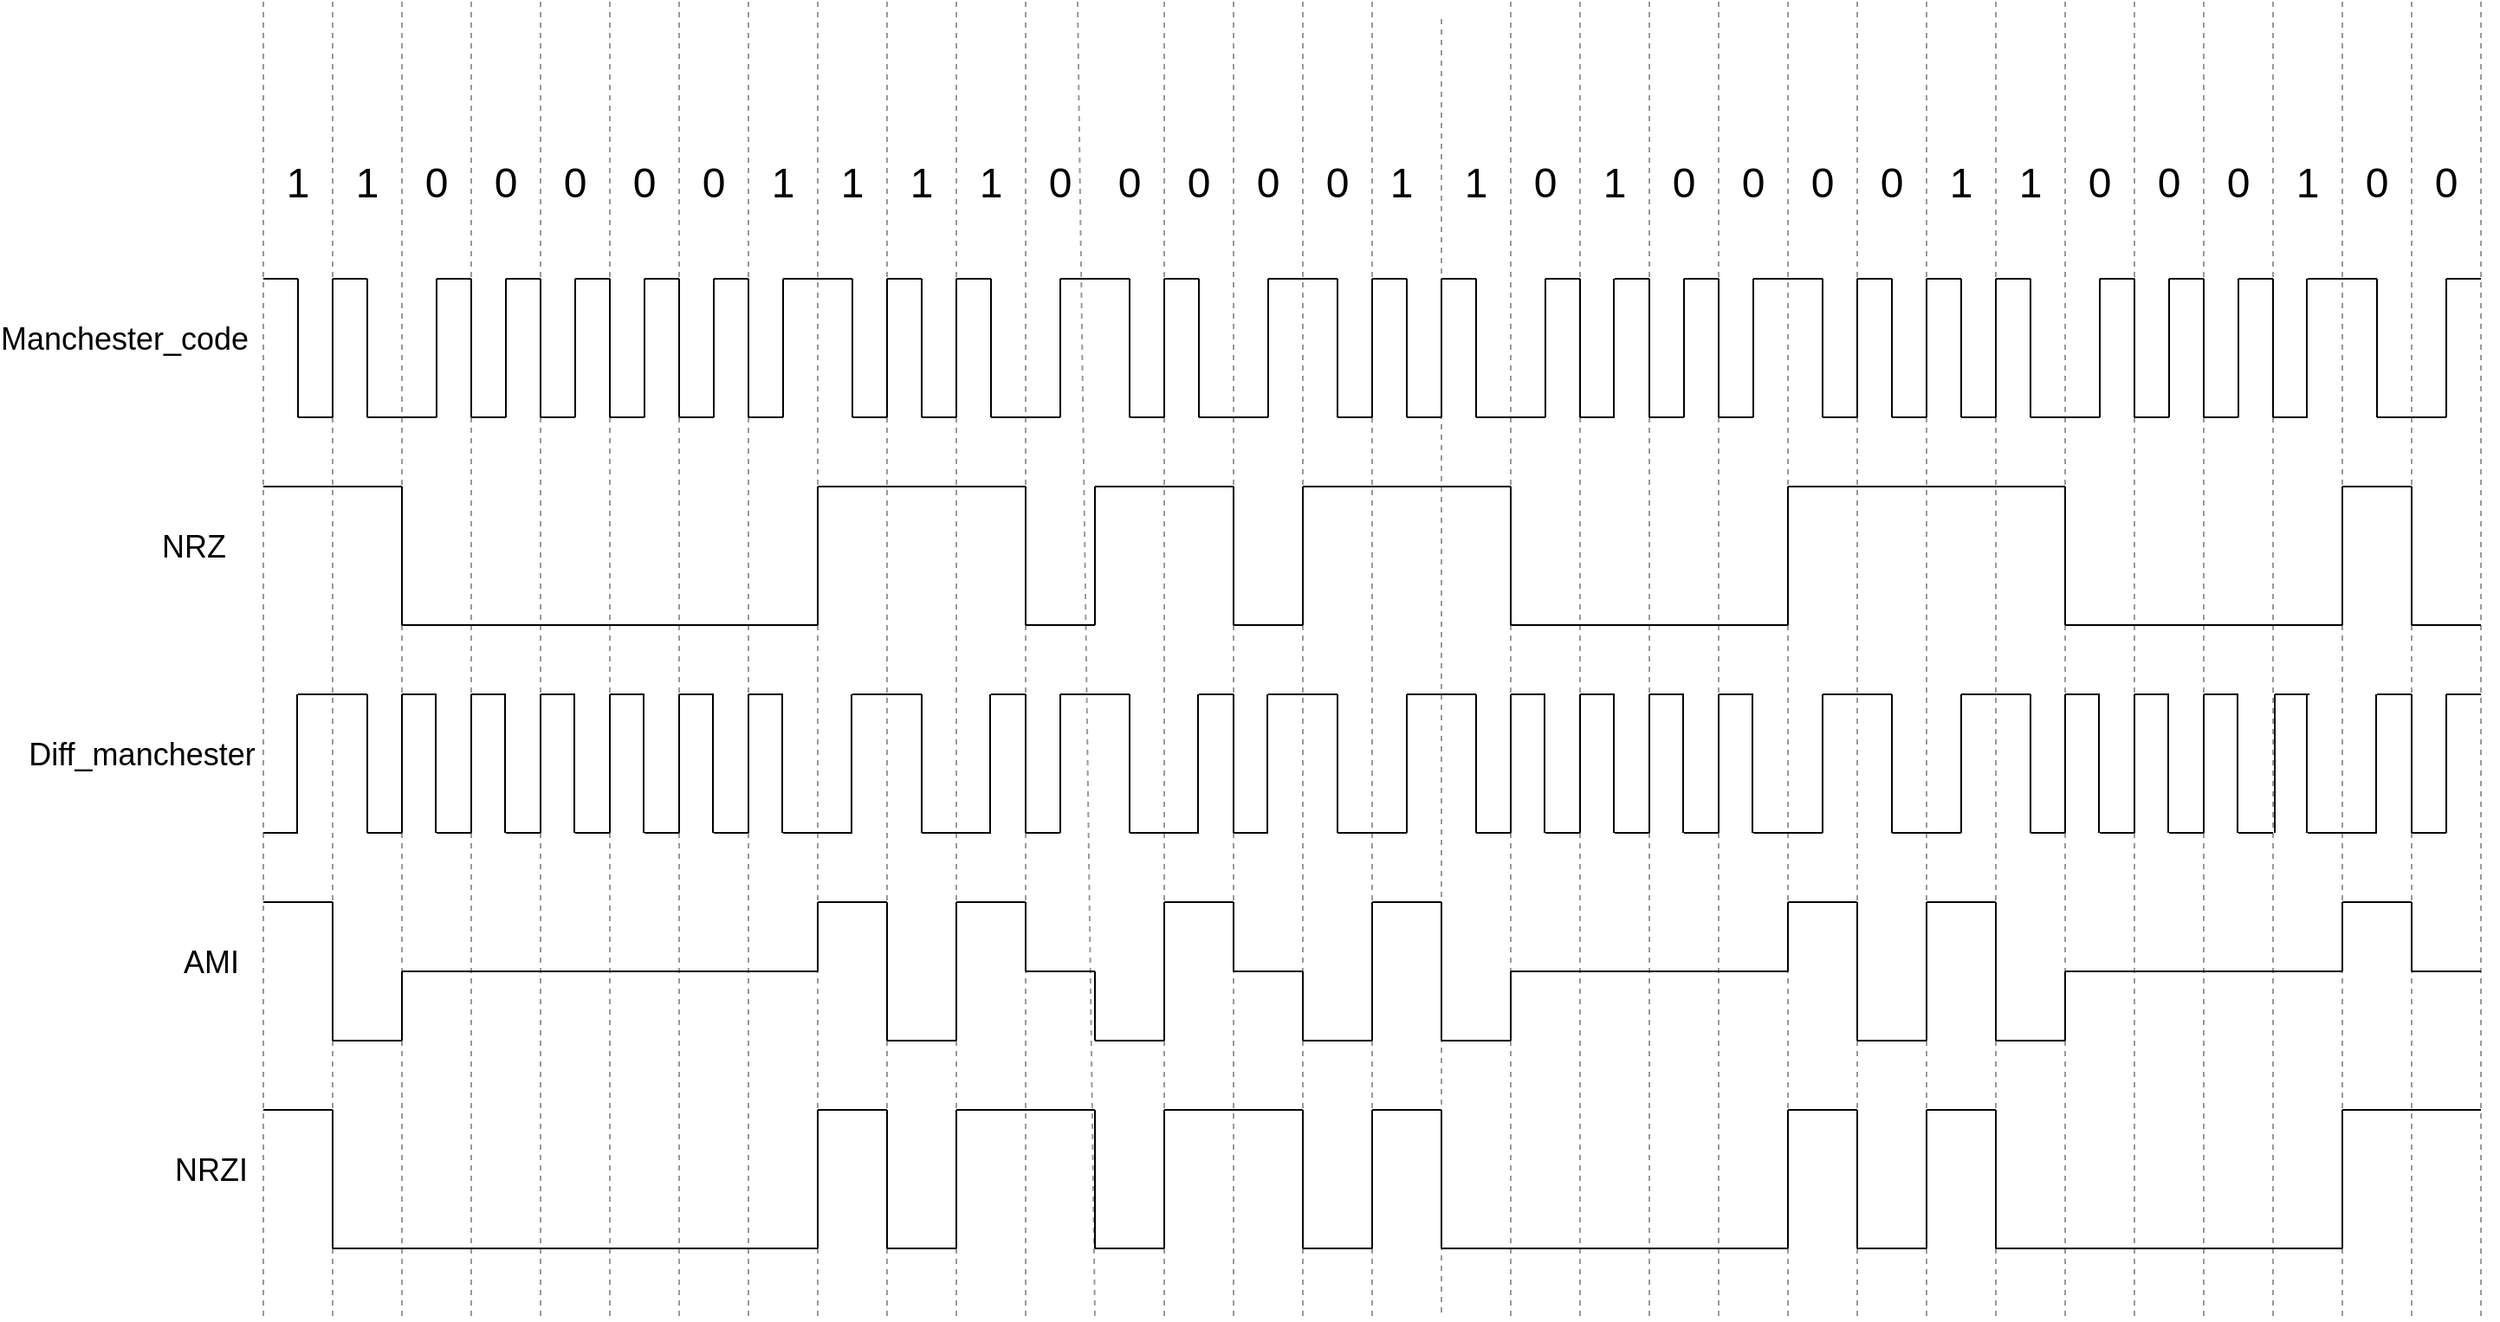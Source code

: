 <mxfile version="28.2.5">
  <diagram name="Страница — 1" id="hgkMthfuOUoYbkFymvBo">
    <mxGraphModel dx="1678" dy="968" grid="1" gridSize="10" guides="1" tooltips="1" connect="1" arrows="1" fold="1" page="0" pageScale="1" pageWidth="827" pageHeight="1169" math="0" shadow="0">
      <root>
        <mxCell id="0" />
        <mxCell id="1" parent="0" />
        <mxCell id="C4me2KuEJBU7en0Y0sO0-1" value="&lt;font style=&quot;font-size: 24px;&quot;&gt;1&lt;/font&gt;" style="text;html=1;align=center;verticalAlign=middle;whiteSpace=wrap;rounded=0;strokeWidth=1;" parent="1" vertex="1">
          <mxGeometry x="190" y="210" width="60" height="30" as="geometry" />
        </mxCell>
        <mxCell id="C4me2KuEJBU7en0Y0sO0-2" value="&lt;font style=&quot;font-size: 24px;&quot;&gt;1&lt;/font&gt;" style="text;html=1;align=center;verticalAlign=middle;whiteSpace=wrap;rounded=0;fontSize=18;strokeWidth=1;" parent="1" vertex="1">
          <mxGeometry x="230" y="210" width="60" height="30" as="geometry" />
        </mxCell>
        <mxCell id="C4me2KuEJBU7en0Y0sO0-3" value="&lt;font style=&quot;font-size: 24px;&quot;&gt;0&lt;/font&gt;" style="text;html=1;align=center;verticalAlign=middle;whiteSpace=wrap;rounded=0;strokeWidth=1;" parent="1" vertex="1">
          <mxGeometry x="270" y="210" width="60" height="30" as="geometry" />
        </mxCell>
        <mxCell id="C4me2KuEJBU7en0Y0sO0-4" value="&lt;font style=&quot;font-size: 24px;&quot;&gt;0&lt;/font&gt;" style="text;html=1;align=center;verticalAlign=middle;whiteSpace=wrap;rounded=0;strokeWidth=1;" parent="1" vertex="1">
          <mxGeometry x="310" y="210" width="60" height="30" as="geometry" />
        </mxCell>
        <mxCell id="C4me2KuEJBU7en0Y0sO0-5" value="&lt;font style=&quot;font-size: 24px;&quot;&gt;0&lt;/font&gt;" style="text;html=1;align=center;verticalAlign=middle;whiteSpace=wrap;rounded=0;strokeWidth=1;" parent="1" vertex="1">
          <mxGeometry x="350" y="210" width="60" height="30" as="geometry" />
        </mxCell>
        <mxCell id="C4me2KuEJBU7en0Y0sO0-6" value="&lt;span style=&quot;font-size: 24px;&quot;&gt;0&lt;/span&gt;" style="text;html=1;align=center;verticalAlign=middle;whiteSpace=wrap;rounded=0;strokeWidth=1;" parent="1" vertex="1">
          <mxGeometry x="390" y="210" width="60" height="30" as="geometry" />
        </mxCell>
        <mxCell id="C4me2KuEJBU7en0Y0sO0-7" value="&lt;span style=&quot;font-size: 24px;&quot;&gt;0&lt;/span&gt;" style="text;html=1;align=center;verticalAlign=middle;whiteSpace=wrap;rounded=0;strokeWidth=1;" parent="1" vertex="1">
          <mxGeometry x="430" y="210" width="60" height="30" as="geometry" />
        </mxCell>
        <mxCell id="C4me2KuEJBU7en0Y0sO0-8" value="&lt;span style=&quot;font-size: 24px;&quot;&gt;1&lt;/span&gt;" style="text;html=1;align=center;verticalAlign=middle;whiteSpace=wrap;rounded=0;strokeWidth=1;" parent="1" vertex="1">
          <mxGeometry x="470" y="210" width="60" height="30" as="geometry" />
        </mxCell>
        <mxCell id="C4me2KuEJBU7en0Y0sO0-9" value="&lt;span style=&quot;font-size: 24px;&quot;&gt;1&lt;/span&gt;" style="text;html=1;align=center;verticalAlign=middle;whiteSpace=wrap;rounded=0;strokeWidth=1;" parent="1" vertex="1">
          <mxGeometry x="510" y="210" width="60" height="30" as="geometry" />
        </mxCell>
        <mxCell id="C4me2KuEJBU7en0Y0sO0-10" value="&lt;font style=&quot;font-size: 24px;&quot;&gt;1&lt;/font&gt;" style="text;html=1;align=center;verticalAlign=middle;whiteSpace=wrap;rounded=0;strokeWidth=1;" parent="1" vertex="1">
          <mxGeometry x="550" y="210" width="60" height="30" as="geometry" />
        </mxCell>
        <mxCell id="C4me2KuEJBU7en0Y0sO0-11" value="&lt;span style=&quot;font-size: 24px;&quot;&gt;1&lt;/span&gt;" style="text;html=1;align=center;verticalAlign=middle;whiteSpace=wrap;rounded=0;strokeWidth=1;" parent="1" vertex="1">
          <mxGeometry x="590" y="210" width="60" height="30" as="geometry" />
        </mxCell>
        <mxCell id="C4me2KuEJBU7en0Y0sO0-12" value="&lt;span style=&quot;font-size: 24px;&quot;&gt;0&lt;/span&gt;" style="text;html=1;align=center;verticalAlign=middle;whiteSpace=wrap;rounded=0;strokeWidth=1;" parent="1" vertex="1">
          <mxGeometry x="630" y="210" width="60" height="30" as="geometry" />
        </mxCell>
        <mxCell id="C4me2KuEJBU7en0Y0sO0-13" value="&lt;span style=&quot;font-size: 24px;&quot;&gt;0&lt;/span&gt;" style="text;html=1;align=center;verticalAlign=middle;whiteSpace=wrap;rounded=0;strokeWidth=1;" parent="1" vertex="1">
          <mxGeometry x="670" y="210" width="60" height="30" as="geometry" />
        </mxCell>
        <mxCell id="C4me2KuEJBU7en0Y0sO0-14" value="&lt;span style=&quot;font-size: 24px;&quot;&gt;0&lt;/span&gt;" style="text;html=1;align=center;verticalAlign=middle;whiteSpace=wrap;rounded=0;strokeWidth=1;" parent="1" vertex="1">
          <mxGeometry x="710" y="210" width="60" height="30" as="geometry" />
        </mxCell>
        <mxCell id="C4me2KuEJBU7en0Y0sO0-15" value="&lt;span style=&quot;font-size: 24px;&quot;&gt;0&lt;/span&gt;" style="text;html=1;align=center;verticalAlign=middle;whiteSpace=wrap;rounded=0;strokeWidth=1;" parent="1" vertex="1">
          <mxGeometry x="750" y="210" width="60" height="30" as="geometry" />
        </mxCell>
        <mxCell id="C4me2KuEJBU7en0Y0sO0-16" value="&lt;span style=&quot;font-size: 24px;&quot;&gt;0&lt;/span&gt;" style="text;html=1;align=center;verticalAlign=middle;whiteSpace=wrap;rounded=0;strokeWidth=1;" parent="1" vertex="1">
          <mxGeometry x="790" y="210" width="60" height="30" as="geometry" />
        </mxCell>
        <mxCell id="C4me2KuEJBU7en0Y0sO0-17" value="&lt;font style=&quot;font-size: 24px;&quot;&gt;1&lt;/font&gt;" style="text;html=1;align=center;verticalAlign=middle;whiteSpace=wrap;rounded=0;strokeWidth=1;" parent="1" vertex="1">
          <mxGeometry x="827" y="210" width="60" height="30" as="geometry" />
        </mxCell>
        <mxCell id="C4me2KuEJBU7en0Y0sO0-18" value="&lt;span style=&quot;font-size: 24px;&quot;&gt;1&lt;/span&gt;" style="text;html=1;align=center;verticalAlign=middle;whiteSpace=wrap;rounded=0;strokeWidth=1;" parent="1" vertex="1">
          <mxGeometry x="870" y="210" width="60" height="30" as="geometry" />
        </mxCell>
        <mxCell id="C4me2KuEJBU7en0Y0sO0-19" value="&lt;font style=&quot;font-size: 24px;&quot;&gt;0&lt;/font&gt;" style="text;html=1;align=center;verticalAlign=middle;whiteSpace=wrap;rounded=0;strokeWidth=1;" parent="1" vertex="1">
          <mxGeometry x="910" y="210" width="60" height="30" as="geometry" />
        </mxCell>
        <mxCell id="C4me2KuEJBU7en0Y0sO0-20" value="&lt;span style=&quot;font-size: 24px;&quot;&gt;1&lt;/span&gt;" style="text;html=1;align=center;verticalAlign=middle;whiteSpace=wrap;rounded=0;strokeWidth=1;" parent="1" vertex="1">
          <mxGeometry x="950" y="210" width="60" height="30" as="geometry" />
        </mxCell>
        <mxCell id="C4me2KuEJBU7en0Y0sO0-21" value="&lt;span style=&quot;font-size: 24px;&quot;&gt;0&lt;/span&gt;" style="text;html=1;align=center;verticalAlign=middle;whiteSpace=wrap;rounded=0;strokeWidth=1;" parent="1" vertex="1">
          <mxGeometry x="990" y="210" width="60" height="30" as="geometry" />
        </mxCell>
        <mxCell id="C4me2KuEJBU7en0Y0sO0-22" value="&lt;span style=&quot;font-size: 24px;&quot;&gt;0&lt;/span&gt;" style="text;html=1;align=center;verticalAlign=middle;whiteSpace=wrap;rounded=0;strokeWidth=1;" parent="1" vertex="1">
          <mxGeometry x="1030" y="210" width="60" height="30" as="geometry" />
        </mxCell>
        <mxCell id="C4me2KuEJBU7en0Y0sO0-23" value="&lt;span style=&quot;font-size: 24px;&quot;&gt;0&lt;/span&gt;" style="text;html=1;align=center;verticalAlign=middle;whiteSpace=wrap;rounded=0;strokeWidth=1;" parent="1" vertex="1">
          <mxGeometry x="1070" y="210" width="60" height="30" as="geometry" />
        </mxCell>
        <mxCell id="C4me2KuEJBU7en0Y0sO0-24" value="&lt;span style=&quot;font-size: 24px;&quot;&gt;0&lt;/span&gt;" style="text;html=1;align=center;verticalAlign=middle;whiteSpace=wrap;rounded=0;strokeWidth=1;" parent="1" vertex="1">
          <mxGeometry x="1110" y="210" width="60" height="30" as="geometry" />
        </mxCell>
        <mxCell id="C4me2KuEJBU7en0Y0sO0-25" value="&lt;span style=&quot;font-size: 24px;&quot;&gt;0&lt;/span&gt;" style="text;html=1;align=center;verticalAlign=middle;whiteSpace=wrap;rounded=0;strokeWidth=1;" parent="1" vertex="1">
          <mxGeometry x="1270" y="210" width="60" height="30" as="geometry" />
        </mxCell>
        <mxCell id="C4me2KuEJBU7en0Y0sO0-26" value="&lt;span style=&quot;font-size: 24px;&quot;&gt;0&lt;/span&gt;" style="text;html=1;align=center;verticalAlign=middle;whiteSpace=wrap;rounded=0;strokeWidth=1;" parent="1" vertex="1">
          <mxGeometry x="1230" y="210" width="60" height="30" as="geometry" />
        </mxCell>
        <mxCell id="C4me2KuEJBU7en0Y0sO0-27" value="&lt;font style=&quot;font-size: 24px;&quot;&gt;1&lt;/font&gt;" style="text;html=1;align=center;verticalAlign=middle;whiteSpace=wrap;rounded=0;strokeWidth=1;" parent="1" vertex="1">
          <mxGeometry x="1150" y="210" width="60" height="30" as="geometry" />
        </mxCell>
        <mxCell id="C4me2KuEJBU7en0Y0sO0-28" value="&lt;span style=&quot;font-size: 24px;&quot;&gt;1&lt;/span&gt;" style="text;html=1;align=center;verticalAlign=middle;whiteSpace=wrap;rounded=0;strokeWidth=1;" parent="1" vertex="1">
          <mxGeometry x="1190" y="210" width="60" height="30" as="geometry" />
        </mxCell>
        <mxCell id="C4me2KuEJBU7en0Y0sO0-29" value="&lt;span style=&quot;font-size: 24px;&quot;&gt;0&lt;/span&gt;" style="text;html=1;align=center;verticalAlign=middle;whiteSpace=wrap;rounded=0;strokeWidth=1;" parent="1" vertex="1">
          <mxGeometry x="1310" y="210" width="60" height="30" as="geometry" />
        </mxCell>
        <mxCell id="C4me2KuEJBU7en0Y0sO0-30" value="&lt;span style=&quot;font-size: 24px;&quot;&gt;1&lt;/span&gt;" style="text;html=1;align=center;verticalAlign=middle;whiteSpace=wrap;rounded=0;strokeWidth=1;" parent="1" vertex="1">
          <mxGeometry x="1350" y="210" width="60" height="30" as="geometry" />
        </mxCell>
        <mxCell id="C4me2KuEJBU7en0Y0sO0-31" value="&lt;span style=&quot;font-size: 24px;&quot;&gt;0&lt;/span&gt;" style="text;html=1;align=center;verticalAlign=middle;whiteSpace=wrap;rounded=0;strokeWidth=1;" parent="1" vertex="1">
          <mxGeometry x="1390" y="210" width="60" height="30" as="geometry" />
        </mxCell>
        <mxCell id="C4me2KuEJBU7en0Y0sO0-32" value="&lt;span style=&quot;font-size: 24px;&quot;&gt;0&lt;/span&gt;" style="text;html=1;align=center;verticalAlign=middle;whiteSpace=wrap;rounded=0;strokeWidth=1;" parent="1" vertex="1">
          <mxGeometry x="1430" y="210" width="60" height="30" as="geometry" />
        </mxCell>
        <mxCell id="C4me2KuEJBU7en0Y0sO0-139" value="&lt;font style=&quot;font-size: 18px;&quot;&gt;Manchester_code&lt;/font&gt;" style="text;html=1;align=center;verticalAlign=middle;whiteSpace=wrap;rounded=0;" parent="1" vertex="1">
          <mxGeometry x="90" y="300" width="60" height="30" as="geometry" />
        </mxCell>
        <mxCell id="C4me2KuEJBU7en0Y0sO0-163" value="&lt;font style=&quot;font-size: 18px;&quot;&gt;NRZ&lt;/font&gt;" style="text;html=1;align=center;verticalAlign=middle;whiteSpace=wrap;rounded=0;" parent="1" vertex="1">
          <mxGeometry x="130" y="420" width="60" height="30" as="geometry" />
        </mxCell>
        <mxCell id="C4me2KuEJBU7en0Y0sO0-291" value="&lt;span style=&quot;font-size: 18px;&quot;&gt;Diff_manchester&lt;/span&gt;" style="text;html=1;align=center;verticalAlign=middle;whiteSpace=wrap;rounded=0;" parent="1" vertex="1">
          <mxGeometry x="60" y="540" width="140" height="30" as="geometry" />
        </mxCell>
        <mxCell id="C4me2KuEJBU7en0Y0sO0-327" value="&lt;font style=&quot;font-size: 18px;&quot;&gt;AMI&lt;/font&gt;" style="text;html=1;align=center;verticalAlign=middle;whiteSpace=wrap;rounded=0;" parent="1" vertex="1">
          <mxGeometry x="140" y="660" width="60" height="30" as="geometry" />
        </mxCell>
        <mxCell id="C4me2KuEJBU7en0Y0sO0-352" value="&lt;font style=&quot;font-size: 18px;&quot;&gt;NRZI&lt;/font&gt;" style="text;html=1;align=center;verticalAlign=middle;whiteSpace=wrap;rounded=0;" parent="1" vertex="1">
          <mxGeometry x="140" y="780" width="60" height="30" as="geometry" />
        </mxCell>
        <mxCell id="C4me2KuEJBU7en0Y0sO0-381" value="" style="endArrow=none;dashed=1;html=1;rounded=0;opacity=40;" parent="1" edge="1">
          <mxGeometry width="50" height="50" relative="1" as="geometry">
            <mxPoint x="200" y="120" as="sourcePoint" />
            <mxPoint x="200" y="880" as="targetPoint" />
          </mxGeometry>
        </mxCell>
        <mxCell id="C4me2KuEJBU7en0Y0sO0-382" value="" style="endArrow=none;dashed=1;html=1;rounded=0;opacity=40;" parent="1" edge="1">
          <mxGeometry width="50" height="50" relative="1" as="geometry">
            <mxPoint x="1120" y="120" as="sourcePoint" />
            <mxPoint x="1120" y="880" as="targetPoint" />
          </mxGeometry>
        </mxCell>
        <mxCell id="C4me2KuEJBU7en0Y0sO0-383" value="" style="endArrow=none;dashed=1;html=1;rounded=0;opacity=40;" parent="1" edge="1">
          <mxGeometry width="50" height="50" relative="1" as="geometry">
            <mxPoint x="1080" y="120" as="sourcePoint" />
            <mxPoint x="1080" y="880" as="targetPoint" />
          </mxGeometry>
        </mxCell>
        <mxCell id="C4me2KuEJBU7en0Y0sO0-384" value="" style="endArrow=none;dashed=1;html=1;rounded=0;opacity=40;" parent="1" edge="1">
          <mxGeometry width="50" height="50" relative="1" as="geometry">
            <mxPoint x="240" y="120" as="sourcePoint" />
            <mxPoint x="240" y="880" as="targetPoint" />
          </mxGeometry>
        </mxCell>
        <mxCell id="C4me2KuEJBU7en0Y0sO0-385" value="" style="endArrow=none;dashed=1;html=1;rounded=0;opacity=40;" parent="1" edge="1">
          <mxGeometry width="50" height="50" relative="1" as="geometry">
            <mxPoint x="1040" y="120" as="sourcePoint" />
            <mxPoint x="1040" y="880" as="targetPoint" />
          </mxGeometry>
        </mxCell>
        <mxCell id="C4me2KuEJBU7en0Y0sO0-386" value="" style="endArrow=none;dashed=1;html=1;rounded=0;opacity=40;" parent="1" edge="1">
          <mxGeometry width="50" height="50" relative="1" as="geometry">
            <mxPoint x="1000" y="120" as="sourcePoint" />
            <mxPoint x="1000" y="880" as="targetPoint" />
          </mxGeometry>
        </mxCell>
        <mxCell id="C4me2KuEJBU7en0Y0sO0-387" value="" style="endArrow=none;dashed=1;html=1;rounded=0;opacity=40;" parent="1" edge="1">
          <mxGeometry width="50" height="50" relative="1" as="geometry">
            <mxPoint x="960" y="120" as="sourcePoint" />
            <mxPoint x="960" y="880" as="targetPoint" />
          </mxGeometry>
        </mxCell>
        <mxCell id="C4me2KuEJBU7en0Y0sO0-388" value="" style="endArrow=none;dashed=1;html=1;rounded=0;opacity=40;" parent="1" edge="1">
          <mxGeometry width="50" height="50" relative="1" as="geometry">
            <mxPoint x="280" y="120" as="sourcePoint" />
            <mxPoint x="280" y="880" as="targetPoint" />
          </mxGeometry>
        </mxCell>
        <mxCell id="C4me2KuEJBU7en0Y0sO0-389" value="" style="endArrow=none;dashed=1;html=1;rounded=0;opacity=40;" parent="1" edge="1">
          <mxGeometry width="50" height="50" relative="1" as="geometry">
            <mxPoint x="320" y="120" as="sourcePoint" />
            <mxPoint x="320" y="880" as="targetPoint" />
          </mxGeometry>
        </mxCell>
        <mxCell id="C4me2KuEJBU7en0Y0sO0-390" value="" style="endArrow=none;dashed=1;html=1;rounded=0;opacity=40;" parent="1" edge="1">
          <mxGeometry width="50" height="50" relative="1" as="geometry">
            <mxPoint x="920" y="120" as="sourcePoint" />
            <mxPoint x="920" y="880" as="targetPoint" />
          </mxGeometry>
        </mxCell>
        <mxCell id="C4me2KuEJBU7en0Y0sO0-391" value="" style="endArrow=none;dashed=1;html=1;rounded=0;opacity=40;" parent="1" edge="1">
          <mxGeometry width="50" height="50" relative="1" as="geometry">
            <mxPoint x="880" y="130" as="sourcePoint" />
            <mxPoint x="880" y="880" as="targetPoint" />
          </mxGeometry>
        </mxCell>
        <mxCell id="C4me2KuEJBU7en0Y0sO0-392" value="" style="endArrow=none;dashed=1;html=1;rounded=0;opacity=40;" parent="1" edge="1">
          <mxGeometry width="50" height="50" relative="1" as="geometry">
            <mxPoint x="840" y="120" as="sourcePoint" />
            <mxPoint x="840" y="880" as="targetPoint" />
          </mxGeometry>
        </mxCell>
        <mxCell id="C4me2KuEJBU7en0Y0sO0-393" value="" style="endArrow=none;dashed=1;html=1;rounded=0;opacity=40;" parent="1" edge="1">
          <mxGeometry width="50" height="50" relative="1" as="geometry">
            <mxPoint x="360" y="120" as="sourcePoint" />
            <mxPoint x="360" y="880" as="targetPoint" />
          </mxGeometry>
        </mxCell>
        <mxCell id="C4me2KuEJBU7en0Y0sO0-394" value="" style="endArrow=none;dashed=1;html=1;rounded=0;opacity=40;" parent="1" edge="1">
          <mxGeometry width="50" height="50" relative="1" as="geometry">
            <mxPoint x="800" y="120" as="sourcePoint" />
            <mxPoint x="800" y="880" as="targetPoint" />
          </mxGeometry>
        </mxCell>
        <mxCell id="C4me2KuEJBU7en0Y0sO0-395" value="" style="endArrow=none;dashed=1;html=1;rounded=0;opacity=40;" parent="1" edge="1">
          <mxGeometry width="50" height="50" relative="1" as="geometry">
            <mxPoint x="760" y="120" as="sourcePoint" />
            <mxPoint x="760" y="880" as="targetPoint" />
          </mxGeometry>
        </mxCell>
        <mxCell id="C4me2KuEJBU7en0Y0sO0-396" value="" style="endArrow=none;dashed=1;html=1;rounded=0;opacity=40;" parent="1" edge="1">
          <mxGeometry width="50" height="50" relative="1" as="geometry">
            <mxPoint x="720" y="120" as="sourcePoint" />
            <mxPoint x="720" y="880" as="targetPoint" />
          </mxGeometry>
        </mxCell>
        <mxCell id="C4me2KuEJBU7en0Y0sO0-397" value="" style="endArrow=none;dashed=1;html=1;rounded=0;opacity=40;" parent="1" edge="1">
          <mxGeometry width="50" height="50" relative="1" as="geometry">
            <mxPoint x="670" y="120" as="sourcePoint" />
            <mxPoint x="680" y="880" as="targetPoint" />
          </mxGeometry>
        </mxCell>
        <mxCell id="C4me2KuEJBU7en0Y0sO0-398" value="" style="endArrow=none;dashed=1;html=1;rounded=0;opacity=40;" parent="1" edge="1">
          <mxGeometry width="50" height="50" relative="1" as="geometry">
            <mxPoint x="400" y="120" as="sourcePoint" />
            <mxPoint x="400" y="880" as="targetPoint" />
          </mxGeometry>
        </mxCell>
        <mxCell id="C4me2KuEJBU7en0Y0sO0-399" value="" style="endArrow=none;dashed=1;html=1;rounded=0;opacity=40;" parent="1" edge="1">
          <mxGeometry width="50" height="50" relative="1" as="geometry">
            <mxPoint x="640" y="120" as="sourcePoint" />
            <mxPoint x="640" y="880" as="targetPoint" />
          </mxGeometry>
        </mxCell>
        <mxCell id="C4me2KuEJBU7en0Y0sO0-400" value="" style="endArrow=none;dashed=1;html=1;rounded=0;opacity=40;" parent="1" edge="1">
          <mxGeometry width="50" height="50" relative="1" as="geometry">
            <mxPoint x="440" y="120" as="sourcePoint" />
            <mxPoint x="440" y="880" as="targetPoint" />
          </mxGeometry>
        </mxCell>
        <mxCell id="C4me2KuEJBU7en0Y0sO0-401" value="" style="endArrow=none;dashed=1;html=1;rounded=0;opacity=40;" parent="1" edge="1">
          <mxGeometry width="50" height="50" relative="1" as="geometry">
            <mxPoint x="600" y="120" as="sourcePoint" />
            <mxPoint x="600" y="880" as="targetPoint" />
          </mxGeometry>
        </mxCell>
        <mxCell id="C4me2KuEJBU7en0Y0sO0-402" value="" style="endArrow=none;dashed=1;html=1;rounded=0;opacity=40;" parent="1" edge="1">
          <mxGeometry width="50" height="50" relative="1" as="geometry">
            <mxPoint x="480" y="120" as="sourcePoint" />
            <mxPoint x="480" y="880" as="targetPoint" />
          </mxGeometry>
        </mxCell>
        <mxCell id="C4me2KuEJBU7en0Y0sO0-403" value="" style="endArrow=none;dashed=1;html=1;rounded=0;opacity=40;" parent="1" edge="1">
          <mxGeometry width="50" height="50" relative="1" as="geometry">
            <mxPoint x="520" y="120" as="sourcePoint" />
            <mxPoint x="520" y="880" as="targetPoint" />
          </mxGeometry>
        </mxCell>
        <mxCell id="C4me2KuEJBU7en0Y0sO0-404" value="" style="endArrow=none;dashed=1;html=1;rounded=0;opacity=40;" parent="1" edge="1">
          <mxGeometry width="50" height="50" relative="1" as="geometry">
            <mxPoint x="560" y="120" as="sourcePoint" />
            <mxPoint x="560" y="880" as="targetPoint" />
          </mxGeometry>
        </mxCell>
        <mxCell id="C4me2KuEJBU7en0Y0sO0-406" value="" style="endArrow=none;dashed=1;html=1;rounded=0;opacity=40;" parent="1" edge="1">
          <mxGeometry width="50" height="50" relative="1" as="geometry">
            <mxPoint x="1480" y="120" as="sourcePoint" />
            <mxPoint x="1480" y="880" as="targetPoint" />
          </mxGeometry>
        </mxCell>
        <mxCell id="C4me2KuEJBU7en0Y0sO0-407" value="" style="endArrow=none;dashed=1;html=1;rounded=0;opacity=40;" parent="1" edge="1">
          <mxGeometry width="50" height="50" relative="1" as="geometry">
            <mxPoint x="1440" y="120" as="sourcePoint" />
            <mxPoint x="1440" y="880" as="targetPoint" />
          </mxGeometry>
        </mxCell>
        <mxCell id="C4me2KuEJBU7en0Y0sO0-408" value="" style="endArrow=none;dashed=1;html=1;rounded=0;opacity=40;" parent="1" edge="1">
          <mxGeometry width="50" height="50" relative="1" as="geometry">
            <mxPoint x="1400" y="120" as="sourcePoint" />
            <mxPoint x="1400" y="880" as="targetPoint" />
          </mxGeometry>
        </mxCell>
        <mxCell id="C4me2KuEJBU7en0Y0sO0-409" value="" style="endArrow=none;dashed=1;html=1;rounded=0;opacity=40;" parent="1" edge="1">
          <mxGeometry width="50" height="50" relative="1" as="geometry">
            <mxPoint x="1360" y="120" as="sourcePoint" />
            <mxPoint x="1360" y="880" as="targetPoint" />
          </mxGeometry>
        </mxCell>
        <mxCell id="C4me2KuEJBU7en0Y0sO0-410" value="" style="endArrow=none;dashed=1;html=1;rounded=0;opacity=40;" parent="1" edge="1">
          <mxGeometry width="50" height="50" relative="1" as="geometry">
            <mxPoint x="1320" y="120" as="sourcePoint" />
            <mxPoint x="1320" y="880" as="targetPoint" />
          </mxGeometry>
        </mxCell>
        <mxCell id="C4me2KuEJBU7en0Y0sO0-411" value="" style="endArrow=none;dashed=1;html=1;rounded=0;opacity=40;" parent="1" edge="1">
          <mxGeometry width="50" height="50" relative="1" as="geometry">
            <mxPoint x="1240" y="120" as="sourcePoint" />
            <mxPoint x="1240" y="880" as="targetPoint" />
          </mxGeometry>
        </mxCell>
        <mxCell id="C4me2KuEJBU7en0Y0sO0-412" value="" style="endArrow=none;dashed=1;html=1;rounded=0;opacity=40;" parent="1" edge="1">
          <mxGeometry width="50" height="50" relative="1" as="geometry">
            <mxPoint x="1160" y="120" as="sourcePoint" />
            <mxPoint x="1160" y="880" as="targetPoint" />
          </mxGeometry>
        </mxCell>
        <mxCell id="C4me2KuEJBU7en0Y0sO0-413" value="" style="endArrow=none;dashed=1;html=1;rounded=0;opacity=40;" parent="1" edge="1">
          <mxGeometry width="50" height="50" relative="1" as="geometry">
            <mxPoint x="1280" y="120" as="sourcePoint" />
            <mxPoint x="1280" y="880" as="targetPoint" />
          </mxGeometry>
        </mxCell>
        <mxCell id="C4me2KuEJBU7en0Y0sO0-414" value="" style="endArrow=none;dashed=1;html=1;rounded=0;opacity=40;" parent="1" edge="1">
          <mxGeometry width="50" height="50" relative="1" as="geometry">
            <mxPoint x="1200" y="120" as="sourcePoint" />
            <mxPoint x="1200" y="880" as="targetPoint" />
          </mxGeometry>
        </mxCell>
        <mxCell id="pguH2w8n3191PNCsji8N-177" value="" style="endArrow=none;html=1;rounded=0;strokeWidth=1;" edge="1" parent="1">
          <mxGeometry width="50" height="50" relative="1" as="geometry">
            <mxPoint x="200" y="280" as="sourcePoint" />
            <mxPoint x="220" y="280" as="targetPoint" />
          </mxGeometry>
        </mxCell>
        <mxCell id="pguH2w8n3191PNCsji8N-178" value="" style="endArrow=none;html=1;rounded=0;strokeWidth=1;" edge="1" parent="1">
          <mxGeometry width="50" height="50" relative="1" as="geometry">
            <mxPoint x="220" y="280" as="sourcePoint" />
            <mxPoint x="220" y="360" as="targetPoint" />
          </mxGeometry>
        </mxCell>
        <mxCell id="pguH2w8n3191PNCsji8N-179" value="" style="endArrow=none;html=1;rounded=0;strokeWidth=1;" edge="1" parent="1">
          <mxGeometry width="50" height="50" relative="1" as="geometry">
            <mxPoint x="220" y="360" as="sourcePoint" />
            <mxPoint x="240" y="360" as="targetPoint" />
          </mxGeometry>
        </mxCell>
        <mxCell id="pguH2w8n3191PNCsji8N-180" value="" style="endArrow=none;html=1;rounded=0;strokeWidth=1;" edge="1" parent="1">
          <mxGeometry width="50" height="50" relative="1" as="geometry">
            <mxPoint x="240" y="360" as="sourcePoint" />
            <mxPoint x="240" y="280" as="targetPoint" />
          </mxGeometry>
        </mxCell>
        <mxCell id="pguH2w8n3191PNCsji8N-181" value="" style="endArrow=none;html=1;rounded=0;strokeWidth=1;" edge="1" parent="1">
          <mxGeometry width="50" height="50" relative="1" as="geometry">
            <mxPoint x="240" y="280" as="sourcePoint" />
            <mxPoint x="260" y="280" as="targetPoint" />
          </mxGeometry>
        </mxCell>
        <mxCell id="pguH2w8n3191PNCsji8N-182" value="" style="endArrow=none;html=1;rounded=0;strokeWidth=1;" edge="1" parent="1">
          <mxGeometry width="50" height="50" relative="1" as="geometry">
            <mxPoint x="260" y="280" as="sourcePoint" />
            <mxPoint x="260" y="360" as="targetPoint" />
          </mxGeometry>
        </mxCell>
        <mxCell id="pguH2w8n3191PNCsji8N-183" value="" style="endArrow=none;html=1;rounded=0;strokeWidth=1;" edge="1" parent="1">
          <mxGeometry width="50" height="50" relative="1" as="geometry">
            <mxPoint x="260" y="360" as="sourcePoint" />
            <mxPoint x="300" y="360" as="targetPoint" />
          </mxGeometry>
        </mxCell>
        <mxCell id="pguH2w8n3191PNCsji8N-184" value="" style="endArrow=none;html=1;rounded=0;strokeWidth=1;" edge="1" parent="1">
          <mxGeometry width="50" height="50" relative="1" as="geometry">
            <mxPoint x="300" y="360" as="sourcePoint" />
            <mxPoint x="300" y="280" as="targetPoint" />
          </mxGeometry>
        </mxCell>
        <mxCell id="pguH2w8n3191PNCsji8N-185" value="" style="endArrow=none;html=1;rounded=0;strokeWidth=1;" edge="1" parent="1">
          <mxGeometry width="50" height="50" relative="1" as="geometry">
            <mxPoint x="300" y="280" as="sourcePoint" />
            <mxPoint x="320" y="280" as="targetPoint" />
          </mxGeometry>
        </mxCell>
        <mxCell id="pguH2w8n3191PNCsji8N-186" value="" style="endArrow=none;html=1;rounded=0;strokeWidth=1;" edge="1" parent="1">
          <mxGeometry width="50" height="50" relative="1" as="geometry">
            <mxPoint x="320" y="280" as="sourcePoint" />
            <mxPoint x="320" y="360" as="targetPoint" />
          </mxGeometry>
        </mxCell>
        <mxCell id="pguH2w8n3191PNCsji8N-187" value="" style="endArrow=none;html=1;rounded=0;strokeWidth=1;" edge="1" parent="1">
          <mxGeometry width="50" height="50" relative="1" as="geometry">
            <mxPoint x="320" y="360" as="sourcePoint" />
            <mxPoint x="340" y="360" as="targetPoint" />
          </mxGeometry>
        </mxCell>
        <mxCell id="pguH2w8n3191PNCsji8N-188" value="" style="endArrow=none;html=1;rounded=0;strokeWidth=1;" edge="1" parent="1">
          <mxGeometry width="50" height="50" relative="1" as="geometry">
            <mxPoint x="340" y="360" as="sourcePoint" />
            <mxPoint x="340" y="280" as="targetPoint" />
          </mxGeometry>
        </mxCell>
        <mxCell id="pguH2w8n3191PNCsji8N-189" value="" style="endArrow=none;html=1;rounded=0;strokeWidth=1;" edge="1" parent="1">
          <mxGeometry width="50" height="50" relative="1" as="geometry">
            <mxPoint x="340" y="280" as="sourcePoint" />
            <mxPoint x="360" y="280" as="targetPoint" />
          </mxGeometry>
        </mxCell>
        <mxCell id="pguH2w8n3191PNCsji8N-190" value="" style="endArrow=none;html=1;rounded=0;strokeWidth=1;" edge="1" parent="1">
          <mxGeometry width="50" height="50" relative="1" as="geometry">
            <mxPoint x="360" y="280" as="sourcePoint" />
            <mxPoint x="360" y="360" as="targetPoint" />
          </mxGeometry>
        </mxCell>
        <mxCell id="pguH2w8n3191PNCsji8N-191" value="" style="endArrow=none;html=1;rounded=0;strokeWidth=1;" edge="1" parent="1">
          <mxGeometry width="50" height="50" relative="1" as="geometry">
            <mxPoint x="360" y="360" as="sourcePoint" />
            <mxPoint x="380" y="360" as="targetPoint" />
          </mxGeometry>
        </mxCell>
        <mxCell id="pguH2w8n3191PNCsji8N-192" value="" style="endArrow=none;html=1;rounded=0;strokeWidth=1;" edge="1" parent="1">
          <mxGeometry width="50" height="50" relative="1" as="geometry">
            <mxPoint x="380" y="360" as="sourcePoint" />
            <mxPoint x="380" y="280" as="targetPoint" />
          </mxGeometry>
        </mxCell>
        <mxCell id="pguH2w8n3191PNCsji8N-193" value="" style="endArrow=none;html=1;rounded=0;strokeWidth=1;" edge="1" parent="1">
          <mxGeometry width="50" height="50" relative="1" as="geometry">
            <mxPoint x="380" y="280" as="sourcePoint" />
            <mxPoint x="400" y="280" as="targetPoint" />
          </mxGeometry>
        </mxCell>
        <mxCell id="pguH2w8n3191PNCsji8N-194" value="" style="endArrow=none;html=1;rounded=0;strokeWidth=1;" edge="1" parent="1">
          <mxGeometry width="50" height="50" relative="1" as="geometry">
            <mxPoint x="400" y="280" as="sourcePoint" />
            <mxPoint x="400" y="360" as="targetPoint" />
          </mxGeometry>
        </mxCell>
        <mxCell id="pguH2w8n3191PNCsji8N-195" value="" style="endArrow=none;html=1;rounded=0;strokeWidth=1;" edge="1" parent="1">
          <mxGeometry width="50" height="50" relative="1" as="geometry">
            <mxPoint x="400" y="360" as="sourcePoint" />
            <mxPoint x="420" y="360" as="targetPoint" />
          </mxGeometry>
        </mxCell>
        <mxCell id="pguH2w8n3191PNCsji8N-196" value="" style="endArrow=none;html=1;rounded=0;strokeWidth=1;" edge="1" parent="1">
          <mxGeometry width="50" height="50" relative="1" as="geometry">
            <mxPoint x="420" y="360" as="sourcePoint" />
            <mxPoint x="420" y="280" as="targetPoint" />
          </mxGeometry>
        </mxCell>
        <mxCell id="pguH2w8n3191PNCsji8N-197" value="" style="endArrow=none;html=1;rounded=0;strokeWidth=1;" edge="1" parent="1">
          <mxGeometry width="50" height="50" relative="1" as="geometry">
            <mxPoint x="420" y="280" as="sourcePoint" />
            <mxPoint x="440" y="280" as="targetPoint" />
          </mxGeometry>
        </mxCell>
        <mxCell id="pguH2w8n3191PNCsji8N-198" value="" style="endArrow=none;html=1;rounded=0;strokeWidth=1;" edge="1" parent="1">
          <mxGeometry width="50" height="50" relative="1" as="geometry">
            <mxPoint x="440" y="280" as="sourcePoint" />
            <mxPoint x="440" y="360" as="targetPoint" />
          </mxGeometry>
        </mxCell>
        <mxCell id="pguH2w8n3191PNCsji8N-199" value="" style="endArrow=none;html=1;rounded=0;strokeWidth=1;" edge="1" parent="1">
          <mxGeometry width="50" height="50" relative="1" as="geometry">
            <mxPoint x="440" y="360" as="sourcePoint" />
            <mxPoint x="460" y="360" as="targetPoint" />
          </mxGeometry>
        </mxCell>
        <mxCell id="pguH2w8n3191PNCsji8N-200" value="" style="endArrow=none;html=1;rounded=0;strokeWidth=1;" edge="1" parent="1">
          <mxGeometry width="50" height="50" relative="1" as="geometry">
            <mxPoint x="460" y="360" as="sourcePoint" />
            <mxPoint x="460" y="280" as="targetPoint" />
          </mxGeometry>
        </mxCell>
        <mxCell id="pguH2w8n3191PNCsji8N-201" value="" style="endArrow=none;html=1;rounded=0;strokeWidth=1;" edge="1" parent="1">
          <mxGeometry width="50" height="50" relative="1" as="geometry">
            <mxPoint x="460" y="280" as="sourcePoint" />
            <mxPoint x="480" y="280" as="targetPoint" />
          </mxGeometry>
        </mxCell>
        <mxCell id="pguH2w8n3191PNCsji8N-202" value="" style="endArrow=none;html=1;rounded=0;strokeWidth=1;" edge="1" parent="1">
          <mxGeometry width="50" height="50" relative="1" as="geometry">
            <mxPoint x="480" y="280" as="sourcePoint" />
            <mxPoint x="480" y="360" as="targetPoint" />
          </mxGeometry>
        </mxCell>
        <mxCell id="pguH2w8n3191PNCsji8N-203" value="" style="endArrow=none;html=1;rounded=0;strokeWidth=1;" edge="1" parent="1">
          <mxGeometry width="50" height="50" relative="1" as="geometry">
            <mxPoint x="480" y="360" as="sourcePoint" />
            <mxPoint x="500" y="360" as="targetPoint" />
          </mxGeometry>
        </mxCell>
        <mxCell id="pguH2w8n3191PNCsji8N-204" value="" style="endArrow=none;html=1;rounded=0;strokeWidth=1;" edge="1" parent="1">
          <mxGeometry width="50" height="50" relative="1" as="geometry">
            <mxPoint x="500" y="360" as="sourcePoint" />
            <mxPoint x="500" y="280" as="targetPoint" />
          </mxGeometry>
        </mxCell>
        <mxCell id="pguH2w8n3191PNCsji8N-205" value="" style="endArrow=none;html=1;rounded=0;strokeWidth=1;" edge="1" parent="1">
          <mxGeometry width="50" height="50" relative="1" as="geometry">
            <mxPoint x="540" y="280" as="sourcePoint" />
            <mxPoint x="500" y="280" as="targetPoint" />
          </mxGeometry>
        </mxCell>
        <mxCell id="pguH2w8n3191PNCsji8N-206" value="" style="endArrow=none;html=1;rounded=0;strokeWidth=1;" edge="1" parent="1">
          <mxGeometry width="50" height="50" relative="1" as="geometry">
            <mxPoint x="540" y="360" as="sourcePoint" />
            <mxPoint x="540" y="280" as="targetPoint" />
          </mxGeometry>
        </mxCell>
        <mxCell id="pguH2w8n3191PNCsji8N-207" value="" style="endArrow=none;html=1;rounded=0;strokeWidth=1;" edge="1" parent="1">
          <mxGeometry width="50" height="50" relative="1" as="geometry">
            <mxPoint x="560" y="360" as="sourcePoint" />
            <mxPoint x="540" y="360" as="targetPoint" />
          </mxGeometry>
        </mxCell>
        <mxCell id="pguH2w8n3191PNCsji8N-208" value="" style="endArrow=none;html=1;rounded=0;strokeWidth=1;" edge="1" parent="1">
          <mxGeometry width="50" height="50" relative="1" as="geometry">
            <mxPoint x="560" y="360" as="sourcePoint" />
            <mxPoint x="560" y="280" as="targetPoint" />
          </mxGeometry>
        </mxCell>
        <mxCell id="pguH2w8n3191PNCsji8N-209" value="" style="endArrow=none;html=1;rounded=0;strokeWidth=1;" edge="1" parent="1">
          <mxGeometry width="50" height="50" relative="1" as="geometry">
            <mxPoint x="580" y="280" as="sourcePoint" />
            <mxPoint x="560" y="280" as="targetPoint" />
          </mxGeometry>
        </mxCell>
        <mxCell id="pguH2w8n3191PNCsji8N-210" value="" style="endArrow=none;html=1;rounded=0;strokeWidth=1;" edge="1" parent="1">
          <mxGeometry width="50" height="50" relative="1" as="geometry">
            <mxPoint x="580" y="360" as="sourcePoint" />
            <mxPoint x="580" y="280" as="targetPoint" />
          </mxGeometry>
        </mxCell>
        <mxCell id="pguH2w8n3191PNCsji8N-211" value="" style="endArrow=none;html=1;rounded=0;strokeWidth=1;" edge="1" parent="1">
          <mxGeometry width="50" height="50" relative="1" as="geometry">
            <mxPoint x="580" y="360" as="sourcePoint" />
            <mxPoint x="600" y="360" as="targetPoint" />
          </mxGeometry>
        </mxCell>
        <mxCell id="pguH2w8n3191PNCsji8N-212" value="" style="endArrow=none;html=1;rounded=0;strokeWidth=1;" edge="1" parent="1">
          <mxGeometry width="50" height="50" relative="1" as="geometry">
            <mxPoint x="600" y="360" as="sourcePoint" />
            <mxPoint x="600" y="280" as="targetPoint" />
          </mxGeometry>
        </mxCell>
        <mxCell id="pguH2w8n3191PNCsji8N-213" value="" style="endArrow=none;html=1;rounded=0;strokeWidth=1;" edge="1" parent="1">
          <mxGeometry width="50" height="50" relative="1" as="geometry">
            <mxPoint x="600" y="280" as="sourcePoint" />
            <mxPoint x="620" y="280" as="targetPoint" />
          </mxGeometry>
        </mxCell>
        <mxCell id="pguH2w8n3191PNCsji8N-214" value="" style="endArrow=none;html=1;rounded=0;strokeWidth=1;" edge="1" parent="1">
          <mxGeometry width="50" height="50" relative="1" as="geometry">
            <mxPoint x="620" y="360" as="sourcePoint" />
            <mxPoint x="620" y="280" as="targetPoint" />
          </mxGeometry>
        </mxCell>
        <mxCell id="pguH2w8n3191PNCsji8N-215" value="" style="endArrow=none;html=1;rounded=0;strokeWidth=1;" edge="1" parent="1">
          <mxGeometry width="50" height="50" relative="1" as="geometry">
            <mxPoint x="620" y="360" as="sourcePoint" />
            <mxPoint x="660" y="360" as="targetPoint" />
          </mxGeometry>
        </mxCell>
        <mxCell id="pguH2w8n3191PNCsji8N-216" value="" style="endArrow=none;html=1;rounded=0;strokeWidth=1;" edge="1" parent="1">
          <mxGeometry width="50" height="50" relative="1" as="geometry">
            <mxPoint x="660" y="360" as="sourcePoint" />
            <mxPoint x="660" y="280" as="targetPoint" />
          </mxGeometry>
        </mxCell>
        <mxCell id="pguH2w8n3191PNCsji8N-217" value="" style="endArrow=none;html=1;rounded=0;strokeWidth=1;" edge="1" parent="1">
          <mxGeometry width="50" height="50" relative="1" as="geometry">
            <mxPoint x="660" y="280" as="sourcePoint" />
            <mxPoint x="680" y="280" as="targetPoint" />
          </mxGeometry>
        </mxCell>
        <mxCell id="pguH2w8n3191PNCsji8N-218" value="" style="endArrow=none;html=1;rounded=0;strokeWidth=1;" edge="1" parent="1">
          <mxGeometry width="50" height="50" relative="1" as="geometry">
            <mxPoint x="680" y="280" as="sourcePoint" />
            <mxPoint x="700" y="280" as="targetPoint" />
            <Array as="points">
              <mxPoint x="690" y="280" />
            </Array>
          </mxGeometry>
        </mxCell>
        <mxCell id="pguH2w8n3191PNCsji8N-219" value="" style="endArrow=none;html=1;rounded=0;strokeWidth=1;" edge="1" parent="1">
          <mxGeometry width="50" height="50" relative="1" as="geometry">
            <mxPoint x="700" y="360" as="sourcePoint" />
            <mxPoint x="700" y="280" as="targetPoint" />
          </mxGeometry>
        </mxCell>
        <mxCell id="pguH2w8n3191PNCsji8N-220" value="" style="endArrow=none;html=1;rounded=0;strokeWidth=1;" edge="1" parent="1">
          <mxGeometry width="50" height="50" relative="1" as="geometry">
            <mxPoint x="700" y="360" as="sourcePoint" />
            <mxPoint x="720" y="360" as="targetPoint" />
          </mxGeometry>
        </mxCell>
        <mxCell id="pguH2w8n3191PNCsji8N-221" value="" style="endArrow=none;html=1;rounded=0;strokeWidth=1;" edge="1" parent="1">
          <mxGeometry width="50" height="50" relative="1" as="geometry">
            <mxPoint x="720" y="360" as="sourcePoint" />
            <mxPoint x="720" y="360" as="targetPoint" />
          </mxGeometry>
        </mxCell>
        <mxCell id="pguH2w8n3191PNCsji8N-222" value="" style="endArrow=none;html=1;rounded=0;strokeWidth=1;" edge="1" parent="1">
          <mxGeometry width="50" height="50" relative="1" as="geometry">
            <mxPoint x="720" y="360" as="sourcePoint" />
            <mxPoint x="720" y="280" as="targetPoint" />
          </mxGeometry>
        </mxCell>
        <mxCell id="pguH2w8n3191PNCsji8N-223" value="" style="endArrow=none;html=1;rounded=0;strokeWidth=1;" edge="1" parent="1">
          <mxGeometry width="50" height="50" relative="1" as="geometry">
            <mxPoint x="720" y="280" as="sourcePoint" />
            <mxPoint x="740" y="280" as="targetPoint" />
          </mxGeometry>
        </mxCell>
        <mxCell id="pguH2w8n3191PNCsji8N-224" value="" style="endArrow=none;html=1;rounded=0;strokeWidth=1;" edge="1" parent="1">
          <mxGeometry width="50" height="50" relative="1" as="geometry">
            <mxPoint x="740" y="280" as="sourcePoint" />
            <mxPoint x="740" y="360" as="targetPoint" />
          </mxGeometry>
        </mxCell>
        <mxCell id="pguH2w8n3191PNCsji8N-225" value="" style="endArrow=none;html=1;rounded=0;strokeWidth=1;" edge="1" parent="1">
          <mxGeometry width="50" height="50" relative="1" as="geometry">
            <mxPoint x="740" y="360" as="sourcePoint" />
            <mxPoint x="780" y="360" as="targetPoint" />
          </mxGeometry>
        </mxCell>
        <mxCell id="pguH2w8n3191PNCsji8N-226" value="" style="endArrow=none;html=1;rounded=0;strokeWidth=1;" edge="1" parent="1">
          <mxGeometry width="50" height="50" relative="1" as="geometry">
            <mxPoint x="780" y="360" as="sourcePoint" />
            <mxPoint x="780" y="280" as="targetPoint" />
          </mxGeometry>
        </mxCell>
        <mxCell id="pguH2w8n3191PNCsji8N-227" value="" style="endArrow=none;html=1;rounded=0;strokeWidth=1;" edge="1" parent="1">
          <mxGeometry width="50" height="50" relative="1" as="geometry">
            <mxPoint x="800" y="280" as="sourcePoint" />
            <mxPoint x="780" y="280" as="targetPoint" />
          </mxGeometry>
        </mxCell>
        <mxCell id="pguH2w8n3191PNCsji8N-228" value="" style="endArrow=none;html=1;rounded=0;strokeWidth=1;" edge="1" parent="1">
          <mxGeometry width="50" height="50" relative="1" as="geometry">
            <mxPoint x="820" y="360" as="sourcePoint" />
            <mxPoint x="820" y="280" as="targetPoint" />
          </mxGeometry>
        </mxCell>
        <mxCell id="pguH2w8n3191PNCsji8N-229" value="" style="endArrow=none;html=1;rounded=0;strokeWidth=1;" edge="1" parent="1">
          <mxGeometry width="50" height="50" relative="1" as="geometry">
            <mxPoint x="800" y="280" as="sourcePoint" />
            <mxPoint x="820" y="280" as="targetPoint" />
          </mxGeometry>
        </mxCell>
        <mxCell id="pguH2w8n3191PNCsji8N-230" value="" style="endArrow=none;html=1;rounded=0;strokeWidth=1;" edge="1" parent="1">
          <mxGeometry width="50" height="50" relative="1" as="geometry">
            <mxPoint x="840" y="280" as="sourcePoint" />
            <mxPoint x="840" y="360" as="targetPoint" />
          </mxGeometry>
        </mxCell>
        <mxCell id="pguH2w8n3191PNCsji8N-231" value="" style="endArrow=none;html=1;rounded=0;strokeWidth=1;" edge="1" parent="1">
          <mxGeometry width="50" height="50" relative="1" as="geometry">
            <mxPoint x="840" y="280" as="sourcePoint" />
            <mxPoint x="860" y="280" as="targetPoint" />
          </mxGeometry>
        </mxCell>
        <mxCell id="pguH2w8n3191PNCsji8N-232" value="" style="endArrow=none;html=1;rounded=0;strokeWidth=1;" edge="1" parent="1">
          <mxGeometry width="50" height="50" relative="1" as="geometry">
            <mxPoint x="860" y="360" as="sourcePoint" />
            <mxPoint x="860" y="280" as="targetPoint" />
          </mxGeometry>
        </mxCell>
        <mxCell id="pguH2w8n3191PNCsji8N-233" value="" style="endArrow=none;html=1;rounded=0;strokeWidth=1;" edge="1" parent="1">
          <mxGeometry width="50" height="50" relative="1" as="geometry">
            <mxPoint x="880" y="360" as="sourcePoint" />
            <mxPoint x="860" y="360" as="targetPoint" />
          </mxGeometry>
        </mxCell>
        <mxCell id="pguH2w8n3191PNCsji8N-234" value="" style="endArrow=none;html=1;rounded=0;strokeWidth=1;" edge="1" parent="1">
          <mxGeometry width="50" height="50" relative="1" as="geometry">
            <mxPoint x="880" y="360" as="sourcePoint" />
            <mxPoint x="880" y="280" as="targetPoint" />
          </mxGeometry>
        </mxCell>
        <mxCell id="pguH2w8n3191PNCsji8N-235" value="" style="endArrow=none;html=1;rounded=0;strokeWidth=1;" edge="1" parent="1">
          <mxGeometry width="50" height="50" relative="1" as="geometry">
            <mxPoint x="900" y="280" as="sourcePoint" />
            <mxPoint x="880" y="280" as="targetPoint" />
          </mxGeometry>
        </mxCell>
        <mxCell id="pguH2w8n3191PNCsji8N-236" value="" style="endArrow=none;html=1;rounded=0;strokeWidth=1;" edge="1" parent="1">
          <mxGeometry width="50" height="50" relative="1" as="geometry">
            <mxPoint x="900" y="280" as="sourcePoint" />
            <mxPoint x="900" y="360" as="targetPoint" />
          </mxGeometry>
        </mxCell>
        <mxCell id="pguH2w8n3191PNCsji8N-237" value="" style="endArrow=none;html=1;rounded=0;strokeWidth=1;" edge="1" parent="1">
          <mxGeometry width="50" height="50" relative="1" as="geometry">
            <mxPoint x="940" y="360" as="sourcePoint" />
            <mxPoint x="900" y="360" as="targetPoint" />
          </mxGeometry>
        </mxCell>
        <mxCell id="pguH2w8n3191PNCsji8N-238" value="" style="endArrow=none;html=1;rounded=0;strokeWidth=1;" edge="1" parent="1">
          <mxGeometry width="50" height="50" relative="1" as="geometry">
            <mxPoint x="940" y="280" as="sourcePoint" />
            <mxPoint x="940" y="360" as="targetPoint" />
          </mxGeometry>
        </mxCell>
        <mxCell id="pguH2w8n3191PNCsji8N-239" value="" style="endArrow=none;html=1;rounded=0;strokeWidth=1;" edge="1" parent="1">
          <mxGeometry width="50" height="50" relative="1" as="geometry">
            <mxPoint x="960" y="280" as="sourcePoint" />
            <mxPoint x="940" y="280" as="targetPoint" />
          </mxGeometry>
        </mxCell>
        <mxCell id="pguH2w8n3191PNCsji8N-240" value="" style="endArrow=none;html=1;rounded=0;strokeWidth=1;" edge="1" parent="1">
          <mxGeometry width="50" height="50" relative="1" as="geometry">
            <mxPoint x="960" y="280" as="sourcePoint" />
            <mxPoint x="960" y="360" as="targetPoint" />
          </mxGeometry>
        </mxCell>
        <mxCell id="pguH2w8n3191PNCsji8N-241" value="" style="endArrow=none;html=1;rounded=0;strokeWidth=1;" edge="1" parent="1">
          <mxGeometry width="50" height="50" relative="1" as="geometry">
            <mxPoint x="960" y="360" as="sourcePoint" />
            <mxPoint x="980" y="360" as="targetPoint" />
          </mxGeometry>
        </mxCell>
        <mxCell id="pguH2w8n3191PNCsji8N-242" value="" style="endArrow=none;html=1;rounded=0;strokeWidth=1;" edge="1" parent="1">
          <mxGeometry width="50" height="50" relative="1" as="geometry">
            <mxPoint x="1020" y="280" as="sourcePoint" />
            <mxPoint x="1020" y="360" as="targetPoint" />
          </mxGeometry>
        </mxCell>
        <mxCell id="pguH2w8n3191PNCsji8N-243" value="" style="endArrow=none;html=1;rounded=0;strokeWidth=1;" edge="1" parent="1">
          <mxGeometry width="50" height="50" relative="1" as="geometry">
            <mxPoint x="1040" y="280" as="sourcePoint" />
            <mxPoint x="1020" y="280" as="targetPoint" />
          </mxGeometry>
        </mxCell>
        <mxCell id="pguH2w8n3191PNCsji8N-244" value="" style="endArrow=none;html=1;rounded=0;strokeWidth=1;" edge="1" parent="1">
          <mxGeometry width="50" height="50" relative="1" as="geometry">
            <mxPoint x="1040" y="280" as="sourcePoint" />
            <mxPoint x="1040" y="360" as="targetPoint" />
          </mxGeometry>
        </mxCell>
        <mxCell id="pguH2w8n3191PNCsji8N-245" value="" style="endArrow=none;html=1;rounded=0;strokeWidth=1;" edge="1" parent="1">
          <mxGeometry width="50" height="50" relative="1" as="geometry">
            <mxPoint x="1060" y="360" as="sourcePoint" />
            <mxPoint x="1040" y="360" as="targetPoint" />
          </mxGeometry>
        </mxCell>
        <mxCell id="pguH2w8n3191PNCsji8N-246" value="" style="endArrow=none;html=1;rounded=0;strokeWidth=1;" edge="1" parent="1">
          <mxGeometry width="50" height="50" relative="1" as="geometry">
            <mxPoint x="1060" y="280" as="sourcePoint" />
            <mxPoint x="1060" y="360" as="targetPoint" />
          </mxGeometry>
        </mxCell>
        <mxCell id="pguH2w8n3191PNCsji8N-247" value="" style="endArrow=none;html=1;rounded=0;strokeWidth=1;" edge="1" parent="1">
          <mxGeometry width="50" height="50" relative="1" as="geometry">
            <mxPoint x="1060" y="280" as="sourcePoint" />
            <mxPoint x="1080" y="280" as="targetPoint" />
          </mxGeometry>
        </mxCell>
        <mxCell id="pguH2w8n3191PNCsji8N-248" value="" style="endArrow=none;html=1;rounded=0;strokeWidth=1;" edge="1" parent="1">
          <mxGeometry width="50" height="50" relative="1" as="geometry">
            <mxPoint x="1100" y="280" as="sourcePoint" />
            <mxPoint x="1080" y="280" as="targetPoint" />
          </mxGeometry>
        </mxCell>
        <mxCell id="pguH2w8n3191PNCsji8N-249" value="" style="endArrow=none;html=1;rounded=0;strokeWidth=1;" edge="1" parent="1">
          <mxGeometry width="50" height="50" relative="1" as="geometry">
            <mxPoint x="1100" y="280" as="sourcePoint" />
            <mxPoint x="1100" y="360" as="targetPoint" />
          </mxGeometry>
        </mxCell>
        <mxCell id="pguH2w8n3191PNCsji8N-250" value="" style="endArrow=none;html=1;rounded=0;strokeWidth=1;" edge="1" parent="1">
          <mxGeometry width="50" height="50" relative="1" as="geometry">
            <mxPoint x="1120" y="360" as="sourcePoint" />
            <mxPoint x="1100" y="360" as="targetPoint" />
          </mxGeometry>
        </mxCell>
        <mxCell id="pguH2w8n3191PNCsji8N-251" value="" style="endArrow=none;html=1;rounded=0;strokeWidth=1;" edge="1" parent="1">
          <mxGeometry width="50" height="50" relative="1" as="geometry">
            <mxPoint x="1140" y="280" as="sourcePoint" />
            <mxPoint x="1120" y="280" as="targetPoint" />
          </mxGeometry>
        </mxCell>
        <mxCell id="pguH2w8n3191PNCsji8N-252" value="" style="endArrow=none;html=1;rounded=0;strokeWidth=1;" edge="1" parent="1">
          <mxGeometry width="50" height="50" relative="1" as="geometry">
            <mxPoint x="1120" y="360" as="sourcePoint" />
            <mxPoint x="1120" y="280" as="targetPoint" />
          </mxGeometry>
        </mxCell>
        <mxCell id="pguH2w8n3191PNCsji8N-253" value="" style="endArrow=none;html=1;rounded=0;strokeWidth=1;" edge="1" parent="1">
          <mxGeometry width="50" height="50" relative="1" as="geometry">
            <mxPoint x="1140" y="280" as="sourcePoint" />
            <mxPoint x="1140" y="360" as="targetPoint" />
          </mxGeometry>
        </mxCell>
        <mxCell id="pguH2w8n3191PNCsji8N-254" value="" style="endArrow=none;html=1;rounded=0;strokeWidth=1;" edge="1" parent="1">
          <mxGeometry width="50" height="50" relative="1" as="geometry">
            <mxPoint x="1180" y="280" as="sourcePoint" />
            <mxPoint x="1180" y="360" as="targetPoint" />
          </mxGeometry>
        </mxCell>
        <mxCell id="pguH2w8n3191PNCsji8N-255" value="" style="endArrow=none;html=1;rounded=0;strokeWidth=1;" edge="1" parent="1">
          <mxGeometry width="50" height="50" relative="1" as="geometry">
            <mxPoint x="1200" y="360" as="sourcePoint" />
            <mxPoint x="1180" y="360" as="targetPoint" />
          </mxGeometry>
        </mxCell>
        <mxCell id="pguH2w8n3191PNCsji8N-256" value="" style="endArrow=none;html=1;rounded=0;strokeWidth=1;" edge="1" parent="1">
          <mxGeometry width="50" height="50" relative="1" as="geometry">
            <mxPoint x="1200" y="280" as="sourcePoint" />
            <mxPoint x="1200" y="360" as="targetPoint" />
          </mxGeometry>
        </mxCell>
        <mxCell id="pguH2w8n3191PNCsji8N-257" value="" style="endArrow=none;html=1;rounded=0;strokeWidth=1;" edge="1" parent="1">
          <mxGeometry width="50" height="50" relative="1" as="geometry">
            <mxPoint x="1200" y="280" as="sourcePoint" />
            <mxPoint x="1220" y="280" as="targetPoint" />
          </mxGeometry>
        </mxCell>
        <mxCell id="pguH2w8n3191PNCsji8N-258" value="" style="endArrow=none;html=1;rounded=0;strokeWidth=1;" edge="1" parent="1">
          <mxGeometry width="50" height="50" relative="1" as="geometry">
            <mxPoint x="1220" y="280" as="sourcePoint" />
            <mxPoint x="1220" y="360" as="targetPoint" />
          </mxGeometry>
        </mxCell>
        <mxCell id="pguH2w8n3191PNCsji8N-259" value="" style="endArrow=none;html=1;rounded=0;strokeWidth=1;" edge="1" parent="1">
          <mxGeometry width="50" height="50" relative="1" as="geometry">
            <mxPoint x="1260" y="360" as="sourcePoint" />
            <mxPoint x="1220" y="360" as="targetPoint" />
          </mxGeometry>
        </mxCell>
        <mxCell id="pguH2w8n3191PNCsji8N-260" value="" style="endArrow=none;html=1;rounded=0;strokeWidth=1;" edge="1" parent="1">
          <mxGeometry width="50" height="50" relative="1" as="geometry">
            <mxPoint x="1260" y="280" as="sourcePoint" />
            <mxPoint x="1260" y="360" as="targetPoint" />
          </mxGeometry>
        </mxCell>
        <mxCell id="pguH2w8n3191PNCsji8N-261" value="" style="endArrow=none;html=1;rounded=0;strokeWidth=1;" edge="1" parent="1">
          <mxGeometry width="50" height="50" relative="1" as="geometry">
            <mxPoint x="1280" y="280" as="sourcePoint" />
            <mxPoint x="1260" y="280" as="targetPoint" />
          </mxGeometry>
        </mxCell>
        <mxCell id="pguH2w8n3191PNCsji8N-262" value="" style="endArrow=none;html=1;rounded=0;strokeWidth=1;" edge="1" parent="1">
          <mxGeometry width="50" height="50" relative="1" as="geometry">
            <mxPoint x="1280" y="280" as="sourcePoint" />
            <mxPoint x="1280" y="360" as="targetPoint" />
          </mxGeometry>
        </mxCell>
        <mxCell id="pguH2w8n3191PNCsji8N-263" value="" style="endArrow=none;html=1;rounded=0;strokeWidth=1;" edge="1" parent="1">
          <mxGeometry width="50" height="50" relative="1" as="geometry">
            <mxPoint x="1300" y="360" as="sourcePoint" />
            <mxPoint x="1280" y="360" as="targetPoint" />
          </mxGeometry>
        </mxCell>
        <mxCell id="pguH2w8n3191PNCsji8N-264" value="" style="endArrow=none;html=1;rounded=0;strokeWidth=1;" edge="1" parent="1">
          <mxGeometry width="50" height="50" relative="1" as="geometry">
            <mxPoint x="1300" y="280" as="sourcePoint" />
            <mxPoint x="1300" y="360" as="targetPoint" />
          </mxGeometry>
        </mxCell>
        <mxCell id="pguH2w8n3191PNCsji8N-265" value="" style="endArrow=none;html=1;rounded=0;strokeWidth=1;" edge="1" parent="1">
          <mxGeometry width="50" height="50" relative="1" as="geometry">
            <mxPoint x="1320" y="280" as="sourcePoint" />
            <mxPoint x="1300" y="280" as="targetPoint" />
          </mxGeometry>
        </mxCell>
        <mxCell id="pguH2w8n3191PNCsji8N-266" value="" style="endArrow=none;html=1;rounded=0;strokeWidth=1;" edge="1" parent="1">
          <mxGeometry width="50" height="50" relative="1" as="geometry">
            <mxPoint x="1320" y="360" as="sourcePoint" />
            <mxPoint x="1320" y="280" as="targetPoint" />
          </mxGeometry>
        </mxCell>
        <mxCell id="pguH2w8n3191PNCsji8N-267" value="" style="endArrow=none;html=1;rounded=0;strokeWidth=1;" edge="1" parent="1">
          <mxGeometry width="50" height="50" relative="1" as="geometry">
            <mxPoint x="1340" y="360" as="sourcePoint" />
            <mxPoint x="1340" y="280" as="targetPoint" />
          </mxGeometry>
        </mxCell>
        <mxCell id="pguH2w8n3191PNCsji8N-268" value="" style="endArrow=none;html=1;rounded=0;strokeWidth=1;" edge="1" parent="1">
          <mxGeometry width="50" height="50" relative="1" as="geometry">
            <mxPoint x="1340" y="360" as="sourcePoint" />
            <mxPoint x="1320" y="360" as="targetPoint" />
          </mxGeometry>
        </mxCell>
        <mxCell id="pguH2w8n3191PNCsji8N-269" value="" style="endArrow=none;html=1;rounded=0;strokeWidth=1;" edge="1" parent="1">
          <mxGeometry width="50" height="50" relative="1" as="geometry">
            <mxPoint x="1340" y="280" as="sourcePoint" />
            <mxPoint x="1360" y="280" as="targetPoint" />
          </mxGeometry>
        </mxCell>
        <mxCell id="pguH2w8n3191PNCsji8N-270" value="" style="endArrow=none;html=1;rounded=0;strokeWidth=1;" edge="1" parent="1">
          <mxGeometry width="50" height="50" relative="1" as="geometry">
            <mxPoint x="1360" y="360" as="sourcePoint" />
            <mxPoint x="1360" y="280" as="targetPoint" />
          </mxGeometry>
        </mxCell>
        <mxCell id="pguH2w8n3191PNCsji8N-271" value="" style="endArrow=none;html=1;rounded=0;strokeWidth=1;" edge="1" parent="1">
          <mxGeometry width="50" height="50" relative="1" as="geometry">
            <mxPoint x="1420" y="280" as="sourcePoint" />
            <mxPoint x="1400" y="280" as="targetPoint" />
          </mxGeometry>
        </mxCell>
        <mxCell id="pguH2w8n3191PNCsji8N-272" value="" style="endArrow=none;html=1;rounded=0;strokeWidth=1;" edge="1" parent="1">
          <mxGeometry width="50" height="50" relative="1" as="geometry">
            <mxPoint x="1420" y="280" as="sourcePoint" />
            <mxPoint x="1420" y="360" as="targetPoint" />
          </mxGeometry>
        </mxCell>
        <mxCell id="pguH2w8n3191PNCsji8N-273" value="" style="endArrow=none;html=1;rounded=0;strokeWidth=1;" edge="1" parent="1">
          <mxGeometry width="50" height="50" relative="1" as="geometry">
            <mxPoint x="1420" y="360" as="sourcePoint" />
            <mxPoint x="1440" y="360" as="targetPoint" />
          </mxGeometry>
        </mxCell>
        <mxCell id="pguH2w8n3191PNCsji8N-274" value="" style="endArrow=none;html=1;rounded=0;strokeWidth=1;" edge="1" parent="1">
          <mxGeometry width="50" height="50" relative="1" as="geometry">
            <mxPoint x="1460" y="360" as="sourcePoint" />
            <mxPoint x="1440" y="360" as="targetPoint" />
          </mxGeometry>
        </mxCell>
        <mxCell id="pguH2w8n3191PNCsji8N-275" value="" style="endArrow=none;html=1;rounded=0;strokeWidth=1;" edge="1" parent="1">
          <mxGeometry width="50" height="50" relative="1" as="geometry">
            <mxPoint x="1460" y="360" as="sourcePoint" />
            <mxPoint x="1460" y="280" as="targetPoint" />
          </mxGeometry>
        </mxCell>
        <mxCell id="pguH2w8n3191PNCsji8N-276" value="" style="endArrow=none;html=1;rounded=0;strokeWidth=1;" edge="1" parent="1">
          <mxGeometry width="50" height="50" relative="1" as="geometry">
            <mxPoint x="1460" y="280" as="sourcePoint" />
            <mxPoint x="1480" y="280" as="targetPoint" />
          </mxGeometry>
        </mxCell>
        <mxCell id="pguH2w8n3191PNCsji8N-277" value="" style="endArrow=none;html=1;rounded=0;strokeWidth=1;" edge="1" parent="1">
          <mxGeometry width="50" height="50" relative="1" as="geometry">
            <mxPoint x="820" y="360" as="sourcePoint" />
            <mxPoint x="840" y="360" as="targetPoint" />
          </mxGeometry>
        </mxCell>
        <mxCell id="pguH2w8n3191PNCsji8N-278" value="" style="endArrow=none;html=1;rounded=0;strokeWidth=1;" edge="1" parent="1">
          <mxGeometry width="50" height="50" relative="1" as="geometry">
            <mxPoint x="979.5" y="280" as="sourcePoint" />
            <mxPoint x="979.5" y="360" as="targetPoint" />
          </mxGeometry>
        </mxCell>
        <mxCell id="pguH2w8n3191PNCsji8N-279" value="" style="endArrow=none;html=1;rounded=0;strokeWidth=1;" edge="1" parent="1">
          <mxGeometry width="50" height="50" relative="1" as="geometry">
            <mxPoint x="980" y="280" as="sourcePoint" />
            <mxPoint x="1000" y="280" as="targetPoint" />
          </mxGeometry>
        </mxCell>
        <mxCell id="pguH2w8n3191PNCsji8N-280" value="" style="endArrow=none;html=1;rounded=0;strokeWidth=1;" edge="1" parent="1">
          <mxGeometry width="50" height="50" relative="1" as="geometry">
            <mxPoint x="1000" y="280" as="sourcePoint" />
            <mxPoint x="1000" y="360" as="targetPoint" />
          </mxGeometry>
        </mxCell>
        <mxCell id="pguH2w8n3191PNCsji8N-281" value="" style="endArrow=none;html=1;rounded=0;strokeWidth=1;" edge="1" parent="1">
          <mxGeometry width="50" height="50" relative="1" as="geometry">
            <mxPoint x="1000" y="360" as="sourcePoint" />
            <mxPoint x="1020" y="360" as="targetPoint" />
          </mxGeometry>
        </mxCell>
        <mxCell id="pguH2w8n3191PNCsji8N-282" value="" style="endArrow=none;html=1;rounded=0;strokeWidth=1;" edge="1" parent="1">
          <mxGeometry width="50" height="50" relative="1" as="geometry">
            <mxPoint x="1160" y="360" as="sourcePoint" />
            <mxPoint x="1140" y="360" as="targetPoint" />
          </mxGeometry>
        </mxCell>
        <mxCell id="pguH2w8n3191PNCsji8N-283" value="" style="endArrow=none;html=1;rounded=0;strokeWidth=1;" edge="1" parent="1">
          <mxGeometry width="50" height="50" relative="1" as="geometry">
            <mxPoint x="1160" y="280" as="sourcePoint" />
            <mxPoint x="1160" y="360" as="targetPoint" />
          </mxGeometry>
        </mxCell>
        <mxCell id="pguH2w8n3191PNCsji8N-284" value="" style="endArrow=none;html=1;rounded=0;strokeWidth=1;" edge="1" parent="1">
          <mxGeometry width="50" height="50" relative="1" as="geometry">
            <mxPoint x="1180" y="280" as="sourcePoint" />
            <mxPoint x="1160" y="280" as="targetPoint" />
          </mxGeometry>
        </mxCell>
        <mxCell id="pguH2w8n3191PNCsji8N-285" value="" style="endArrow=none;html=1;rounded=0;strokeWidth=1;" edge="1" parent="1">
          <mxGeometry width="50" height="50" relative="1" as="geometry">
            <mxPoint x="1400" y="280" as="sourcePoint" />
            <mxPoint x="1380" y="280" as="targetPoint" />
          </mxGeometry>
        </mxCell>
        <mxCell id="pguH2w8n3191PNCsji8N-286" value="" style="endArrow=none;html=1;rounded=0;strokeWidth=1;" edge="1" parent="1">
          <mxGeometry width="50" height="50" relative="1" as="geometry">
            <mxPoint x="1380" y="360" as="sourcePoint" />
            <mxPoint x="1360" y="360" as="targetPoint" />
          </mxGeometry>
        </mxCell>
        <mxCell id="pguH2w8n3191PNCsji8N-287" value="" style="endArrow=none;html=1;rounded=0;strokeWidth=1;" edge="1" parent="1">
          <mxGeometry width="50" height="50" relative="1" as="geometry">
            <mxPoint x="1379.5" y="360" as="sourcePoint" />
            <mxPoint x="1379.5" y="280" as="targetPoint" />
          </mxGeometry>
        </mxCell>
        <mxCell id="pguH2w8n3191PNCsji8N-288" value="" style="endArrow=none;html=1;rounded=0;" edge="1" parent="1">
          <mxGeometry width="50" height="50" relative="1" as="geometry">
            <mxPoint x="200" y="760" as="sourcePoint" />
            <mxPoint x="240" y="760" as="targetPoint" />
          </mxGeometry>
        </mxCell>
        <mxCell id="pguH2w8n3191PNCsji8N-289" value="" style="endArrow=none;html=1;rounded=0;" edge="1" parent="1">
          <mxGeometry width="50" height="50" relative="1" as="geometry">
            <mxPoint x="240" y="760" as="sourcePoint" />
            <mxPoint x="240" y="840" as="targetPoint" />
          </mxGeometry>
        </mxCell>
        <mxCell id="pguH2w8n3191PNCsji8N-290" value="" style="endArrow=none;html=1;rounded=0;" edge="1" parent="1">
          <mxGeometry width="50" height="50" relative="1" as="geometry">
            <mxPoint x="240" y="840" as="sourcePoint" />
            <mxPoint x="520" y="840" as="targetPoint" />
          </mxGeometry>
        </mxCell>
        <mxCell id="pguH2w8n3191PNCsji8N-291" value="" style="endArrow=none;html=1;rounded=0;" edge="1" parent="1">
          <mxGeometry width="50" height="50" relative="1" as="geometry">
            <mxPoint x="520" y="760" as="sourcePoint" />
            <mxPoint x="520" y="840" as="targetPoint" />
          </mxGeometry>
        </mxCell>
        <mxCell id="pguH2w8n3191PNCsji8N-292" value="" style="endArrow=none;html=1;rounded=0;" edge="1" parent="1">
          <mxGeometry width="50" height="50" relative="1" as="geometry">
            <mxPoint x="520" y="760" as="sourcePoint" />
            <mxPoint x="560" y="760" as="targetPoint" />
          </mxGeometry>
        </mxCell>
        <mxCell id="pguH2w8n3191PNCsji8N-293" value="" style="endArrow=none;html=1;rounded=0;" edge="1" parent="1">
          <mxGeometry width="50" height="50" relative="1" as="geometry">
            <mxPoint x="560" y="760" as="sourcePoint" />
            <mxPoint x="560" y="840" as="targetPoint" />
          </mxGeometry>
        </mxCell>
        <mxCell id="pguH2w8n3191PNCsji8N-294" value="" style="endArrow=none;html=1;rounded=0;" edge="1" parent="1">
          <mxGeometry width="50" height="50" relative="1" as="geometry">
            <mxPoint x="560" y="840" as="sourcePoint" />
            <mxPoint x="600" y="840" as="targetPoint" />
          </mxGeometry>
        </mxCell>
        <mxCell id="pguH2w8n3191PNCsji8N-295" value="" style="endArrow=none;html=1;rounded=0;" edge="1" parent="1">
          <mxGeometry width="50" height="50" relative="1" as="geometry">
            <mxPoint x="680" y="840" as="sourcePoint" />
            <mxPoint x="720" y="840" as="targetPoint" />
          </mxGeometry>
        </mxCell>
        <mxCell id="pguH2w8n3191PNCsji8N-296" value="" style="endArrow=none;html=1;rounded=0;" edge="1" parent="1">
          <mxGeometry width="50" height="50" relative="1" as="geometry">
            <mxPoint x="840" y="840" as="sourcePoint" />
            <mxPoint x="840" y="760" as="targetPoint" />
          </mxGeometry>
        </mxCell>
        <mxCell id="pguH2w8n3191PNCsji8N-297" value="" style="endArrow=none;html=1;rounded=0;" edge="1" parent="1">
          <mxGeometry width="50" height="50" relative="1" as="geometry">
            <mxPoint x="840" y="760" as="sourcePoint" />
            <mxPoint x="880" y="760" as="targetPoint" />
          </mxGeometry>
        </mxCell>
        <mxCell id="pguH2w8n3191PNCsji8N-298" value="" style="endArrow=none;html=1;rounded=0;" edge="1" parent="1">
          <mxGeometry width="50" height="50" relative="1" as="geometry">
            <mxPoint x="880" y="760" as="sourcePoint" />
            <mxPoint x="880" y="840" as="targetPoint" />
          </mxGeometry>
        </mxCell>
        <mxCell id="pguH2w8n3191PNCsji8N-299" value="" style="endArrow=none;html=1;rounded=0;" edge="1" parent="1">
          <mxGeometry width="50" height="50" relative="1" as="geometry">
            <mxPoint x="1080" y="840" as="sourcePoint" />
            <mxPoint x="880" y="840" as="targetPoint" />
          </mxGeometry>
        </mxCell>
        <mxCell id="pguH2w8n3191PNCsji8N-300" value="" style="endArrow=none;html=1;rounded=0;" edge="1" parent="1">
          <mxGeometry width="50" height="50" relative="1" as="geometry">
            <mxPoint x="1160" y="840" as="sourcePoint" />
            <mxPoint x="1160" y="760" as="targetPoint" />
          </mxGeometry>
        </mxCell>
        <mxCell id="pguH2w8n3191PNCsji8N-301" value="" style="endArrow=none;html=1;rounded=0;" edge="1" parent="1">
          <mxGeometry width="50" height="50" relative="1" as="geometry">
            <mxPoint x="1400" y="840" as="sourcePoint" />
            <mxPoint x="1200" y="840" as="targetPoint" />
          </mxGeometry>
        </mxCell>
        <mxCell id="pguH2w8n3191PNCsji8N-302" value="" style="endArrow=none;html=1;rounded=0;" edge="1" parent="1">
          <mxGeometry width="50" height="50" relative="1" as="geometry">
            <mxPoint x="1200" y="760" as="sourcePoint" />
            <mxPoint x="1200" y="840" as="targetPoint" />
          </mxGeometry>
        </mxCell>
        <mxCell id="pguH2w8n3191PNCsji8N-303" value="" style="endArrow=none;html=1;rounded=0;" edge="1" parent="1">
          <mxGeometry width="50" height="50" relative="1" as="geometry">
            <mxPoint x="600" y="760" as="sourcePoint" />
            <mxPoint x="680" y="760" as="targetPoint" />
          </mxGeometry>
        </mxCell>
        <mxCell id="pguH2w8n3191PNCsji8N-304" value="" style="endArrow=none;html=1;rounded=0;" edge="1" parent="1">
          <mxGeometry width="50" height="50" relative="1" as="geometry">
            <mxPoint x="600" y="760" as="sourcePoint" />
            <mxPoint x="600" y="840" as="targetPoint" />
          </mxGeometry>
        </mxCell>
        <mxCell id="pguH2w8n3191PNCsji8N-305" value="" style="endArrow=none;html=1;rounded=0;" edge="1" parent="1">
          <mxGeometry width="50" height="50" relative="1" as="geometry">
            <mxPoint x="680" y="760" as="sourcePoint" />
            <mxPoint x="680" y="840" as="targetPoint" />
          </mxGeometry>
        </mxCell>
        <mxCell id="pguH2w8n3191PNCsji8N-306" value="" style="endArrow=none;html=1;rounded=0;" edge="1" parent="1">
          <mxGeometry width="50" height="50" relative="1" as="geometry">
            <mxPoint x="720" y="760" as="sourcePoint" />
            <mxPoint x="800" y="760" as="targetPoint" />
          </mxGeometry>
        </mxCell>
        <mxCell id="pguH2w8n3191PNCsji8N-307" value="" style="endArrow=none;html=1;rounded=0;" edge="1" parent="1">
          <mxGeometry width="50" height="50" relative="1" as="geometry">
            <mxPoint x="720" y="760" as="sourcePoint" />
            <mxPoint x="720" y="840" as="targetPoint" />
          </mxGeometry>
        </mxCell>
        <mxCell id="pguH2w8n3191PNCsji8N-308" value="" style="endArrow=none;html=1;rounded=0;" edge="1" parent="1">
          <mxGeometry width="50" height="50" relative="1" as="geometry">
            <mxPoint x="800" y="760" as="sourcePoint" />
            <mxPoint x="800" y="840" as="targetPoint" />
          </mxGeometry>
        </mxCell>
        <mxCell id="pguH2w8n3191PNCsji8N-309" value="" style="endArrow=none;html=1;rounded=0;" edge="1" parent="1">
          <mxGeometry width="50" height="50" relative="1" as="geometry">
            <mxPoint x="800" y="840" as="sourcePoint" />
            <mxPoint x="840" y="840" as="targetPoint" />
          </mxGeometry>
        </mxCell>
        <mxCell id="pguH2w8n3191PNCsji8N-310" value="" style="endArrow=none;html=1;rounded=0;" edge="1" parent="1">
          <mxGeometry width="50" height="50" relative="1" as="geometry">
            <mxPoint x="1080" y="840" as="sourcePoint" />
            <mxPoint x="1080" y="760" as="targetPoint" />
          </mxGeometry>
        </mxCell>
        <mxCell id="pguH2w8n3191PNCsji8N-311" value="" style="endArrow=none;html=1;rounded=0;" edge="1" parent="1">
          <mxGeometry width="50" height="50" relative="1" as="geometry">
            <mxPoint x="1120" y="840" as="sourcePoint" />
            <mxPoint x="1120" y="760" as="targetPoint" />
          </mxGeometry>
        </mxCell>
        <mxCell id="pguH2w8n3191PNCsji8N-312" value="" style="endArrow=none;html=1;rounded=0;" edge="1" parent="1">
          <mxGeometry width="50" height="50" relative="1" as="geometry">
            <mxPoint x="1080" y="760" as="sourcePoint" />
            <mxPoint x="1120" y="760" as="targetPoint" />
          </mxGeometry>
        </mxCell>
        <mxCell id="pguH2w8n3191PNCsji8N-313" value="" style="endArrow=none;html=1;rounded=0;" edge="1" parent="1">
          <mxGeometry width="50" height="50" relative="1" as="geometry">
            <mxPoint x="1120" y="840" as="sourcePoint" />
            <mxPoint x="1160" y="840" as="targetPoint" />
          </mxGeometry>
        </mxCell>
        <mxCell id="pguH2w8n3191PNCsji8N-314" value="" style="endArrow=none;html=1;rounded=0;" edge="1" parent="1">
          <mxGeometry width="50" height="50" relative="1" as="geometry">
            <mxPoint x="1160" y="760" as="sourcePoint" />
            <mxPoint x="1200" y="760" as="targetPoint" />
          </mxGeometry>
        </mxCell>
        <mxCell id="pguH2w8n3191PNCsji8N-315" value="" style="endArrow=none;html=1;rounded=0;" edge="1" parent="1">
          <mxGeometry width="50" height="50" relative="1" as="geometry">
            <mxPoint x="1400" y="760" as="sourcePoint" />
            <mxPoint x="1400" y="840" as="targetPoint" />
          </mxGeometry>
        </mxCell>
        <mxCell id="pguH2w8n3191PNCsji8N-316" value="" style="endArrow=none;html=1;rounded=0;" edge="1" parent="1">
          <mxGeometry width="50" height="50" relative="1" as="geometry">
            <mxPoint x="1400" y="760" as="sourcePoint" />
            <mxPoint x="1480" y="760" as="targetPoint" />
          </mxGeometry>
        </mxCell>
        <mxCell id="pguH2w8n3191PNCsji8N-317" value="" style="endArrow=none;html=1;rounded=0;" edge="1" parent="1">
          <mxGeometry width="50" height="50" relative="1" as="geometry">
            <mxPoint x="200" y="400" as="sourcePoint" />
            <mxPoint x="280" y="400" as="targetPoint" />
          </mxGeometry>
        </mxCell>
        <mxCell id="pguH2w8n3191PNCsji8N-318" value="" style="endArrow=none;html=1;rounded=0;" edge="1" parent="1">
          <mxGeometry width="50" height="50" relative="1" as="geometry">
            <mxPoint x="280" y="400" as="sourcePoint" />
            <mxPoint x="280" y="480" as="targetPoint" />
          </mxGeometry>
        </mxCell>
        <mxCell id="pguH2w8n3191PNCsji8N-319" value="" style="endArrow=none;html=1;rounded=0;" edge="1" parent="1">
          <mxGeometry width="50" height="50" relative="1" as="geometry">
            <mxPoint x="280" y="480" as="sourcePoint" />
            <mxPoint x="520" y="480" as="targetPoint" />
          </mxGeometry>
        </mxCell>
        <mxCell id="pguH2w8n3191PNCsji8N-320" value="" style="endArrow=none;html=1;rounded=0;" edge="1" parent="1">
          <mxGeometry width="50" height="50" relative="1" as="geometry">
            <mxPoint x="520" y="480" as="sourcePoint" />
            <mxPoint x="520" y="400" as="targetPoint" />
          </mxGeometry>
        </mxCell>
        <mxCell id="pguH2w8n3191PNCsji8N-321" value="" style="endArrow=none;html=1;rounded=0;" edge="1" parent="1">
          <mxGeometry width="50" height="50" relative="1" as="geometry">
            <mxPoint x="520" y="400" as="sourcePoint" />
            <mxPoint x="640" y="400" as="targetPoint" />
          </mxGeometry>
        </mxCell>
        <mxCell id="pguH2w8n3191PNCsji8N-322" value="" style="endArrow=none;html=1;rounded=0;" edge="1" parent="1">
          <mxGeometry width="50" height="50" relative="1" as="geometry">
            <mxPoint x="640" y="480" as="sourcePoint" />
            <mxPoint x="640" y="400" as="targetPoint" />
          </mxGeometry>
        </mxCell>
        <mxCell id="pguH2w8n3191PNCsji8N-323" value="" style="endArrow=none;html=1;rounded=0;" edge="1" parent="1">
          <mxGeometry width="50" height="50" relative="1" as="geometry">
            <mxPoint x="640" y="480" as="sourcePoint" />
            <mxPoint x="680" y="480" as="targetPoint" />
          </mxGeometry>
        </mxCell>
        <mxCell id="pguH2w8n3191PNCsji8N-324" value="" style="endArrow=none;html=1;rounded=0;" edge="1" parent="1">
          <mxGeometry width="50" height="50" relative="1" as="geometry">
            <mxPoint x="800" y="480" as="sourcePoint" />
            <mxPoint x="800" y="400" as="targetPoint" />
          </mxGeometry>
        </mxCell>
        <mxCell id="pguH2w8n3191PNCsji8N-325" value="" style="endArrow=none;html=1;rounded=0;" edge="1" parent="1">
          <mxGeometry width="50" height="50" relative="1" as="geometry">
            <mxPoint x="800" y="400" as="sourcePoint" />
            <mxPoint x="920" y="400" as="targetPoint" />
          </mxGeometry>
        </mxCell>
        <mxCell id="pguH2w8n3191PNCsji8N-326" value="" style="endArrow=none;html=1;rounded=0;" edge="1" parent="1">
          <mxGeometry width="50" height="50" relative="1" as="geometry">
            <mxPoint x="920" y="480" as="sourcePoint" />
            <mxPoint x="920" y="400" as="targetPoint" />
          </mxGeometry>
        </mxCell>
        <mxCell id="pguH2w8n3191PNCsji8N-327" value="" style="endArrow=none;html=1;rounded=0;" edge="1" parent="1">
          <mxGeometry width="50" height="50" relative="1" as="geometry">
            <mxPoint x="920" y="480" as="sourcePoint" />
            <mxPoint x="1080" y="480" as="targetPoint" />
          </mxGeometry>
        </mxCell>
        <mxCell id="pguH2w8n3191PNCsji8N-328" value="" style="endArrow=none;html=1;rounded=0;" edge="1" parent="1">
          <mxGeometry width="50" height="50" relative="1" as="geometry">
            <mxPoint x="1080" y="480" as="sourcePoint" />
            <mxPoint x="1080" y="400" as="targetPoint" />
          </mxGeometry>
        </mxCell>
        <mxCell id="pguH2w8n3191PNCsji8N-329" value="" style="endArrow=none;html=1;rounded=0;" edge="1" parent="1">
          <mxGeometry width="50" height="50" relative="1" as="geometry">
            <mxPoint x="1080" y="400" as="sourcePoint" />
            <mxPoint x="1240" y="400" as="targetPoint" />
          </mxGeometry>
        </mxCell>
        <mxCell id="pguH2w8n3191PNCsji8N-330" value="" style="endArrow=none;html=1;rounded=0;" edge="1" parent="1">
          <mxGeometry width="50" height="50" relative="1" as="geometry">
            <mxPoint x="1240" y="480" as="sourcePoint" />
            <mxPoint x="1240" y="400" as="targetPoint" />
          </mxGeometry>
        </mxCell>
        <mxCell id="pguH2w8n3191PNCsji8N-331" value="" style="endArrow=none;html=1;rounded=0;" edge="1" parent="1">
          <mxGeometry width="50" height="50" relative="1" as="geometry">
            <mxPoint x="1400" y="480" as="sourcePoint" />
            <mxPoint x="1240" y="480" as="targetPoint" />
          </mxGeometry>
        </mxCell>
        <mxCell id="pguH2w8n3191PNCsji8N-332" value="" style="endArrow=none;html=1;rounded=0;" edge="1" parent="1">
          <mxGeometry width="50" height="50" relative="1" as="geometry">
            <mxPoint x="1400" y="400" as="sourcePoint" />
            <mxPoint x="1400" y="480" as="targetPoint" />
          </mxGeometry>
        </mxCell>
        <mxCell id="pguH2w8n3191PNCsji8N-333" value="" style="endArrow=none;html=1;rounded=0;" edge="1" parent="1">
          <mxGeometry width="50" height="50" relative="1" as="geometry">
            <mxPoint x="1440" y="400" as="sourcePoint" />
            <mxPoint x="1400" y="400" as="targetPoint" />
          </mxGeometry>
        </mxCell>
        <mxCell id="pguH2w8n3191PNCsji8N-334" value="" style="endArrow=none;html=1;rounded=0;" edge="1" parent="1">
          <mxGeometry width="50" height="50" relative="1" as="geometry">
            <mxPoint x="1440" y="480" as="sourcePoint" />
            <mxPoint x="1440" y="400" as="targetPoint" />
          </mxGeometry>
        </mxCell>
        <mxCell id="pguH2w8n3191PNCsji8N-335" value="" style="endArrow=none;html=1;rounded=0;" edge="1" parent="1">
          <mxGeometry width="50" height="50" relative="1" as="geometry">
            <mxPoint x="1440" y="480" as="sourcePoint" />
            <mxPoint x="1480" y="480" as="targetPoint" />
          </mxGeometry>
        </mxCell>
        <mxCell id="pguH2w8n3191PNCsji8N-336" value="" style="endArrow=none;html=1;rounded=0;" edge="1" parent="1">
          <mxGeometry width="50" height="50" relative="1" as="geometry">
            <mxPoint x="680" y="400" as="sourcePoint" />
            <mxPoint x="760" y="400" as="targetPoint" />
          </mxGeometry>
        </mxCell>
        <mxCell id="pguH2w8n3191PNCsji8N-337" value="" style="endArrow=none;html=1;rounded=0;" edge="1" parent="1">
          <mxGeometry width="50" height="50" relative="1" as="geometry">
            <mxPoint x="680" y="480" as="sourcePoint" />
            <mxPoint x="680" y="400" as="targetPoint" />
          </mxGeometry>
        </mxCell>
        <mxCell id="pguH2w8n3191PNCsji8N-338" value="" style="endArrow=none;html=1;rounded=0;" edge="1" parent="1">
          <mxGeometry width="50" height="50" relative="1" as="geometry">
            <mxPoint x="760" y="480" as="sourcePoint" />
            <mxPoint x="760" y="400" as="targetPoint" />
          </mxGeometry>
        </mxCell>
        <mxCell id="pguH2w8n3191PNCsji8N-339" value="" style="endArrow=none;html=1;rounded=0;" edge="1" parent="1">
          <mxGeometry width="50" height="50" relative="1" as="geometry">
            <mxPoint x="760" y="480" as="sourcePoint" />
            <mxPoint x="800" y="480" as="targetPoint" />
          </mxGeometry>
        </mxCell>
        <mxCell id="pguH2w8n3191PNCsji8N-340" value="" style="endArrow=none;html=1;rounded=0;" edge="1" parent="1">
          <mxGeometry width="50" height="50" relative="1" as="geometry">
            <mxPoint x="200" y="640" as="sourcePoint" />
            <mxPoint x="240" y="640" as="targetPoint" />
          </mxGeometry>
        </mxCell>
        <mxCell id="pguH2w8n3191PNCsji8N-341" value="" style="endArrow=none;html=1;rounded=0;" edge="1" parent="1">
          <mxGeometry width="50" height="50" relative="1" as="geometry">
            <mxPoint x="240" y="720" as="sourcePoint" />
            <mxPoint x="240" y="640" as="targetPoint" />
          </mxGeometry>
        </mxCell>
        <mxCell id="pguH2w8n3191PNCsji8N-342" value="" style="endArrow=none;html=1;rounded=0;" edge="1" parent="1">
          <mxGeometry width="50" height="50" relative="1" as="geometry">
            <mxPoint x="240" y="720" as="sourcePoint" />
            <mxPoint x="280" y="720" as="targetPoint" />
          </mxGeometry>
        </mxCell>
        <mxCell id="pguH2w8n3191PNCsji8N-343" value="" style="endArrow=none;html=1;rounded=0;" edge="1" parent="1">
          <mxGeometry width="50" height="50" relative="1" as="geometry">
            <mxPoint x="280" y="680" as="sourcePoint" />
            <mxPoint x="280" y="720" as="targetPoint" />
          </mxGeometry>
        </mxCell>
        <mxCell id="pguH2w8n3191PNCsji8N-344" value="" style="endArrow=none;html=1;rounded=0;" edge="1" parent="1">
          <mxGeometry width="50" height="50" relative="1" as="geometry">
            <mxPoint x="280" y="680" as="sourcePoint" />
            <mxPoint x="520" y="680" as="targetPoint" />
          </mxGeometry>
        </mxCell>
        <mxCell id="pguH2w8n3191PNCsji8N-345" value="" style="endArrow=none;html=1;rounded=0;" edge="1" parent="1">
          <mxGeometry width="50" height="50" relative="1" as="geometry">
            <mxPoint x="520" y="640" as="sourcePoint" />
            <mxPoint x="520" y="680" as="targetPoint" />
          </mxGeometry>
        </mxCell>
        <mxCell id="pguH2w8n3191PNCsji8N-346" value="" style="endArrow=none;html=1;rounded=0;" edge="1" parent="1">
          <mxGeometry width="50" height="50" relative="1" as="geometry">
            <mxPoint x="520" y="640" as="sourcePoint" />
            <mxPoint x="560" y="640" as="targetPoint" />
          </mxGeometry>
        </mxCell>
        <mxCell id="pguH2w8n3191PNCsji8N-347" value="" style="endArrow=none;html=1;rounded=0;" edge="1" parent="1">
          <mxGeometry width="50" height="50" relative="1" as="geometry">
            <mxPoint x="560" y="640" as="sourcePoint" />
            <mxPoint x="560" y="720" as="targetPoint" />
          </mxGeometry>
        </mxCell>
        <mxCell id="pguH2w8n3191PNCsji8N-348" value="" style="endArrow=none;html=1;rounded=0;" edge="1" parent="1">
          <mxGeometry width="50" height="50" relative="1" as="geometry">
            <mxPoint x="560" y="720" as="sourcePoint" />
            <mxPoint x="600" y="720" as="targetPoint" />
          </mxGeometry>
        </mxCell>
        <mxCell id="pguH2w8n3191PNCsji8N-349" value="" style="endArrow=none;html=1;rounded=0;" edge="1" parent="1">
          <mxGeometry width="50" height="50" relative="1" as="geometry">
            <mxPoint x="600" y="720" as="sourcePoint" />
            <mxPoint x="600" y="640" as="targetPoint" />
          </mxGeometry>
        </mxCell>
        <mxCell id="pguH2w8n3191PNCsji8N-350" value="" style="endArrow=none;html=1;rounded=0;" edge="1" parent="1">
          <mxGeometry width="50" height="50" relative="1" as="geometry">
            <mxPoint x="640" y="640" as="sourcePoint" />
            <mxPoint x="640" y="680" as="targetPoint" />
          </mxGeometry>
        </mxCell>
        <mxCell id="pguH2w8n3191PNCsji8N-351" value="" style="endArrow=none;html=1;rounded=0;" edge="1" parent="1">
          <mxGeometry width="50" height="50" relative="1" as="geometry">
            <mxPoint x="640" y="680" as="sourcePoint" />
            <mxPoint x="680" y="680" as="targetPoint" />
          </mxGeometry>
        </mxCell>
        <mxCell id="pguH2w8n3191PNCsji8N-352" value="" style="endArrow=none;html=1;rounded=0;" edge="1" parent="1">
          <mxGeometry width="50" height="50" relative="1" as="geometry">
            <mxPoint x="840" y="680" as="sourcePoint" />
            <mxPoint x="840" y="640" as="targetPoint" />
          </mxGeometry>
        </mxCell>
        <mxCell id="pguH2w8n3191PNCsji8N-353" value="" style="endArrow=none;html=1;rounded=0;" edge="1" parent="1">
          <mxGeometry width="50" height="50" relative="1" as="geometry">
            <mxPoint x="880" y="640" as="sourcePoint" />
            <mxPoint x="840" y="640" as="targetPoint" />
          </mxGeometry>
        </mxCell>
        <mxCell id="pguH2w8n3191PNCsji8N-354" value="" style="endArrow=none;html=1;rounded=0;" edge="1" parent="1">
          <mxGeometry width="50" height="50" relative="1" as="geometry">
            <mxPoint x="880" y="720" as="sourcePoint" />
            <mxPoint x="880" y="640" as="targetPoint" />
          </mxGeometry>
        </mxCell>
        <mxCell id="pguH2w8n3191PNCsji8N-355" value="" style="endArrow=none;html=1;rounded=0;" edge="1" parent="1">
          <mxGeometry width="50" height="50" relative="1" as="geometry">
            <mxPoint x="920" y="720" as="sourcePoint" />
            <mxPoint x="880" y="720" as="targetPoint" />
          </mxGeometry>
        </mxCell>
        <mxCell id="pguH2w8n3191PNCsji8N-356" value="" style="endArrow=none;html=1;rounded=0;" edge="1" parent="1">
          <mxGeometry width="50" height="50" relative="1" as="geometry">
            <mxPoint x="920" y="680" as="sourcePoint" />
            <mxPoint x="920" y="720" as="targetPoint" />
          </mxGeometry>
        </mxCell>
        <mxCell id="pguH2w8n3191PNCsji8N-357" value="" style="endArrow=none;html=1;rounded=0;" edge="1" parent="1">
          <mxGeometry width="50" height="50" relative="1" as="geometry">
            <mxPoint x="1080" y="680" as="sourcePoint" />
            <mxPoint x="920" y="680" as="targetPoint" />
          </mxGeometry>
        </mxCell>
        <mxCell id="pguH2w8n3191PNCsji8N-358" value="" style="endArrow=none;html=1;rounded=0;" edge="1" parent="1">
          <mxGeometry width="50" height="50" relative="1" as="geometry">
            <mxPoint x="1160" y="720" as="sourcePoint" />
            <mxPoint x="1160" y="640" as="targetPoint" />
          </mxGeometry>
        </mxCell>
        <mxCell id="pguH2w8n3191PNCsji8N-359" value="" style="endArrow=none;html=1;rounded=0;" edge="1" parent="1">
          <mxGeometry width="50" height="50" relative="1" as="geometry">
            <mxPoint x="1200" y="640" as="sourcePoint" />
            <mxPoint x="1160" y="640" as="targetPoint" />
          </mxGeometry>
        </mxCell>
        <mxCell id="pguH2w8n3191PNCsji8N-360" value="" style="endArrow=none;html=1;rounded=0;" edge="1" parent="1">
          <mxGeometry width="50" height="50" relative="1" as="geometry">
            <mxPoint x="1200" y="640" as="sourcePoint" />
            <mxPoint x="1200" y="720" as="targetPoint" />
          </mxGeometry>
        </mxCell>
        <mxCell id="pguH2w8n3191PNCsji8N-361" value="" style="endArrow=none;html=1;rounded=0;" edge="1" parent="1">
          <mxGeometry width="50" height="50" relative="1" as="geometry">
            <mxPoint x="1200" y="720" as="sourcePoint" />
            <mxPoint x="1240" y="720" as="targetPoint" />
          </mxGeometry>
        </mxCell>
        <mxCell id="pguH2w8n3191PNCsji8N-362" value="" style="endArrow=none;html=1;rounded=0;" edge="1" parent="1">
          <mxGeometry width="50" height="50" relative="1" as="geometry">
            <mxPoint x="1240" y="720" as="sourcePoint" />
            <mxPoint x="1240" y="680" as="targetPoint" />
          </mxGeometry>
        </mxCell>
        <mxCell id="pguH2w8n3191PNCsji8N-363" value="" style="endArrow=none;html=1;rounded=0;" edge="1" parent="1">
          <mxGeometry width="50" height="50" relative="1" as="geometry">
            <mxPoint x="1400" y="680" as="sourcePoint" />
            <mxPoint x="1240" y="680" as="targetPoint" />
          </mxGeometry>
        </mxCell>
        <mxCell id="pguH2w8n3191PNCsji8N-364" value="" style="endArrow=none;html=1;rounded=0;" edge="1" parent="1">
          <mxGeometry width="50" height="50" relative="1" as="geometry">
            <mxPoint x="1400" y="640" as="sourcePoint" />
            <mxPoint x="1400" y="680" as="targetPoint" />
          </mxGeometry>
        </mxCell>
        <mxCell id="pguH2w8n3191PNCsji8N-365" value="" style="endArrow=none;html=1;rounded=0;" edge="1" parent="1">
          <mxGeometry width="50" height="50" relative="1" as="geometry">
            <mxPoint x="1480" y="680" as="sourcePoint" />
            <mxPoint x="1440" y="680" as="targetPoint" />
          </mxGeometry>
        </mxCell>
        <mxCell id="pguH2w8n3191PNCsji8N-366" value="" style="endArrow=none;html=1;rounded=0;" edge="1" parent="1">
          <mxGeometry width="50" height="50" relative="1" as="geometry">
            <mxPoint x="600" y="640" as="sourcePoint" />
            <mxPoint x="640" y="640" as="targetPoint" />
          </mxGeometry>
        </mxCell>
        <mxCell id="pguH2w8n3191PNCsji8N-367" value="" style="endArrow=none;html=1;rounded=0;" edge="1" parent="1">
          <mxGeometry width="50" height="50" relative="1" as="geometry">
            <mxPoint x="680" y="680" as="sourcePoint" />
            <mxPoint x="680" y="720" as="targetPoint" />
          </mxGeometry>
        </mxCell>
        <mxCell id="pguH2w8n3191PNCsji8N-368" value="" style="endArrow=none;html=1;rounded=0;" edge="1" parent="1">
          <mxGeometry width="50" height="50" relative="1" as="geometry">
            <mxPoint x="720" y="640" as="sourcePoint" />
            <mxPoint x="720" y="720" as="targetPoint" />
          </mxGeometry>
        </mxCell>
        <mxCell id="pguH2w8n3191PNCsji8N-369" value="" style="endArrow=none;html=1;rounded=0;" edge="1" parent="1">
          <mxGeometry width="50" height="50" relative="1" as="geometry">
            <mxPoint x="680" y="720" as="sourcePoint" />
            <mxPoint x="720" y="720" as="targetPoint" />
          </mxGeometry>
        </mxCell>
        <mxCell id="pguH2w8n3191PNCsji8N-370" value="" style="endArrow=none;html=1;rounded=0;" edge="1" parent="1">
          <mxGeometry width="50" height="50" relative="1" as="geometry">
            <mxPoint x="720" y="640" as="sourcePoint" />
            <mxPoint x="760" y="640" as="targetPoint" />
          </mxGeometry>
        </mxCell>
        <mxCell id="pguH2w8n3191PNCsji8N-371" value="" style="endArrow=none;html=1;rounded=0;" edge="1" parent="1">
          <mxGeometry width="50" height="50" relative="1" as="geometry">
            <mxPoint x="760" y="680" as="sourcePoint" />
            <mxPoint x="800" y="680" as="targetPoint" />
          </mxGeometry>
        </mxCell>
        <mxCell id="pguH2w8n3191PNCsji8N-372" value="" style="endArrow=none;html=1;rounded=0;" edge="1" parent="1">
          <mxGeometry width="50" height="50" relative="1" as="geometry">
            <mxPoint x="760" y="680" as="sourcePoint" />
            <mxPoint x="760" y="640" as="targetPoint" />
          </mxGeometry>
        </mxCell>
        <mxCell id="pguH2w8n3191PNCsji8N-373" value="" style="endArrow=none;html=1;rounded=0;" edge="1" parent="1">
          <mxGeometry width="50" height="50" relative="1" as="geometry">
            <mxPoint x="800" y="720" as="sourcePoint" />
            <mxPoint x="800" y="680" as="targetPoint" />
          </mxGeometry>
        </mxCell>
        <mxCell id="pguH2w8n3191PNCsji8N-374" value="" style="endArrow=none;html=1;rounded=0;" edge="1" parent="1">
          <mxGeometry width="50" height="50" relative="1" as="geometry">
            <mxPoint x="800" y="720" as="sourcePoint" />
            <mxPoint x="840" y="720" as="targetPoint" />
          </mxGeometry>
        </mxCell>
        <mxCell id="pguH2w8n3191PNCsji8N-375" value="" style="endArrow=none;html=1;rounded=0;" edge="1" parent="1">
          <mxGeometry width="50" height="50" relative="1" as="geometry">
            <mxPoint x="840" y="720" as="sourcePoint" />
            <mxPoint x="840" y="680" as="targetPoint" />
          </mxGeometry>
        </mxCell>
        <mxCell id="pguH2w8n3191PNCsji8N-376" value="" style="endArrow=none;html=1;rounded=0;" edge="1" parent="1">
          <mxGeometry width="50" height="50" relative="1" as="geometry">
            <mxPoint x="1080" y="680" as="sourcePoint" />
            <mxPoint x="1080" y="640" as="targetPoint" />
          </mxGeometry>
        </mxCell>
        <mxCell id="pguH2w8n3191PNCsji8N-377" value="" style="endArrow=none;html=1;rounded=0;" edge="1" parent="1">
          <mxGeometry width="50" height="50" relative="1" as="geometry">
            <mxPoint x="1120" y="720" as="sourcePoint" />
            <mxPoint x="1120" y="640" as="targetPoint" />
          </mxGeometry>
        </mxCell>
        <mxCell id="pguH2w8n3191PNCsji8N-378" value="" style="endArrow=none;html=1;rounded=0;" edge="1" parent="1">
          <mxGeometry width="50" height="50" relative="1" as="geometry">
            <mxPoint x="1120" y="720" as="sourcePoint" />
            <mxPoint x="1160" y="720" as="targetPoint" />
          </mxGeometry>
        </mxCell>
        <mxCell id="pguH2w8n3191PNCsji8N-379" value="" style="endArrow=none;html=1;rounded=0;" edge="1" parent="1">
          <mxGeometry width="50" height="50" relative="1" as="geometry">
            <mxPoint x="1080" y="640" as="sourcePoint" />
            <mxPoint x="1120" y="640" as="targetPoint" />
          </mxGeometry>
        </mxCell>
        <mxCell id="pguH2w8n3191PNCsji8N-380" value="" style="endArrow=none;html=1;rounded=0;" edge="1" parent="1">
          <mxGeometry width="50" height="50" relative="1" as="geometry">
            <mxPoint x="1440" y="640" as="sourcePoint" />
            <mxPoint x="1400" y="640" as="targetPoint" />
          </mxGeometry>
        </mxCell>
        <mxCell id="pguH2w8n3191PNCsji8N-381" value="" style="endArrow=none;html=1;rounded=0;" edge="1" parent="1">
          <mxGeometry width="50" height="50" relative="1" as="geometry">
            <mxPoint x="1440" y="640" as="sourcePoint" />
            <mxPoint x="1440" y="680" as="targetPoint" />
          </mxGeometry>
        </mxCell>
        <mxCell id="pguH2w8n3191PNCsji8N-382" value="" style="endArrow=none;html=1;rounded=0;strokeWidth=1;" edge="1" parent="1">
          <mxGeometry width="50" height="50" relative="1" as="geometry">
            <mxPoint x="200" y="600" as="sourcePoint" />
            <mxPoint x="220" y="600" as="targetPoint" />
          </mxGeometry>
        </mxCell>
        <mxCell id="pguH2w8n3191PNCsji8N-383" value="" style="endArrow=none;html=1;rounded=0;strokeWidth=1;" edge="1" parent="1">
          <mxGeometry width="50" height="50" relative="1" as="geometry">
            <mxPoint x="220" y="520" as="sourcePoint" />
            <mxPoint x="260" y="520" as="targetPoint" />
          </mxGeometry>
        </mxCell>
        <mxCell id="pguH2w8n3191PNCsji8N-384" value="" style="endArrow=none;html=1;rounded=0;strokeWidth=1;" edge="1" parent="1">
          <mxGeometry width="50" height="50" relative="1" as="geometry">
            <mxPoint x="260" y="520" as="sourcePoint" />
            <mxPoint x="260" y="600" as="targetPoint" />
          </mxGeometry>
        </mxCell>
        <mxCell id="pguH2w8n3191PNCsji8N-385" value="" style="endArrow=none;html=1;rounded=0;strokeWidth=1;" edge="1" parent="1">
          <mxGeometry width="50" height="50" relative="1" as="geometry">
            <mxPoint x="260" y="600" as="sourcePoint" />
            <mxPoint x="280" y="600" as="targetPoint" />
          </mxGeometry>
        </mxCell>
        <mxCell id="pguH2w8n3191PNCsji8N-386" value="" style="endArrow=none;html=1;rounded=0;strokeWidth=1;" edge="1" parent="1">
          <mxGeometry width="50" height="50" relative="1" as="geometry">
            <mxPoint x="280" y="600" as="sourcePoint" />
            <mxPoint x="280" y="520" as="targetPoint" />
          </mxGeometry>
        </mxCell>
        <mxCell id="pguH2w8n3191PNCsji8N-387" value="" style="endArrow=none;html=1;rounded=0;strokeWidth=1;" edge="1" parent="1">
          <mxGeometry width="50" height="50" relative="1" as="geometry">
            <mxPoint x="280" y="520" as="sourcePoint" />
            <mxPoint x="300" y="520" as="targetPoint" />
          </mxGeometry>
        </mxCell>
        <mxCell id="pguH2w8n3191PNCsji8N-388" value="" style="endArrow=none;html=1;rounded=0;strokeWidth=1;" edge="1" parent="1">
          <mxGeometry width="50" height="50" relative="1" as="geometry">
            <mxPoint x="299.5" y="520" as="sourcePoint" />
            <mxPoint x="299.5" y="600" as="targetPoint" />
          </mxGeometry>
        </mxCell>
        <mxCell id="pguH2w8n3191PNCsji8N-389" value="" style="endArrow=none;html=1;rounded=0;strokeWidth=1;" edge="1" parent="1">
          <mxGeometry width="50" height="50" relative="1" as="geometry">
            <mxPoint x="300" y="600" as="sourcePoint" />
            <mxPoint x="320" y="600" as="targetPoint" />
          </mxGeometry>
        </mxCell>
        <mxCell id="pguH2w8n3191PNCsji8N-390" value="" style="endArrow=none;html=1;rounded=0;strokeWidth=1;" edge="1" parent="1">
          <mxGeometry width="50" height="50" relative="1" as="geometry">
            <mxPoint x="320" y="600" as="sourcePoint" />
            <mxPoint x="320" y="520" as="targetPoint" />
          </mxGeometry>
        </mxCell>
        <mxCell id="pguH2w8n3191PNCsji8N-391" value="" style="endArrow=none;html=1;rounded=0;strokeWidth=1;" edge="1" parent="1">
          <mxGeometry width="50" height="50" relative="1" as="geometry">
            <mxPoint x="320" y="520" as="sourcePoint" />
            <mxPoint x="340" y="520" as="targetPoint" />
          </mxGeometry>
        </mxCell>
        <mxCell id="pguH2w8n3191PNCsji8N-392" value="" style="endArrow=none;html=1;rounded=0;strokeWidth=1;" edge="1" parent="1">
          <mxGeometry width="50" height="50" relative="1" as="geometry">
            <mxPoint x="339.5" y="520" as="sourcePoint" />
            <mxPoint x="339.5" y="600" as="targetPoint" />
          </mxGeometry>
        </mxCell>
        <mxCell id="pguH2w8n3191PNCsji8N-393" value="" style="endArrow=none;html=1;rounded=0;strokeWidth=1;" edge="1" parent="1">
          <mxGeometry width="50" height="50" relative="1" as="geometry">
            <mxPoint x="340" y="600" as="sourcePoint" />
            <mxPoint x="360" y="600" as="targetPoint" />
          </mxGeometry>
        </mxCell>
        <mxCell id="pguH2w8n3191PNCsji8N-394" value="" style="endArrow=none;html=1;rounded=0;strokeWidth=1;" edge="1" parent="1">
          <mxGeometry width="50" height="50" relative="1" as="geometry">
            <mxPoint x="360" y="600" as="sourcePoint" />
            <mxPoint x="360" y="520" as="targetPoint" />
          </mxGeometry>
        </mxCell>
        <mxCell id="pguH2w8n3191PNCsji8N-395" value="" style="endArrow=none;html=1;rounded=0;strokeWidth=1;" edge="1" parent="1">
          <mxGeometry width="50" height="50" relative="1" as="geometry">
            <mxPoint x="360" y="520" as="sourcePoint" />
            <mxPoint x="380" y="520" as="targetPoint" />
          </mxGeometry>
        </mxCell>
        <mxCell id="pguH2w8n3191PNCsji8N-396" value="" style="endArrow=none;html=1;rounded=0;strokeWidth=1;" edge="1" parent="1">
          <mxGeometry width="50" height="50" relative="1" as="geometry">
            <mxPoint x="379.5" y="520" as="sourcePoint" />
            <mxPoint x="379.5" y="600" as="targetPoint" />
          </mxGeometry>
        </mxCell>
        <mxCell id="pguH2w8n3191PNCsji8N-397" value="" style="endArrow=none;html=1;rounded=0;strokeWidth=1;" edge="1" parent="1">
          <mxGeometry width="50" height="50" relative="1" as="geometry">
            <mxPoint x="380" y="600" as="sourcePoint" />
            <mxPoint x="400" y="600" as="targetPoint" />
          </mxGeometry>
        </mxCell>
        <mxCell id="pguH2w8n3191PNCsji8N-398" value="" style="endArrow=none;html=1;rounded=0;strokeWidth=1;" edge="1" parent="1">
          <mxGeometry width="50" height="50" relative="1" as="geometry">
            <mxPoint x="400" y="600" as="sourcePoint" />
            <mxPoint x="400" y="520" as="targetPoint" />
          </mxGeometry>
        </mxCell>
        <mxCell id="pguH2w8n3191PNCsji8N-399" value="" style="endArrow=none;html=1;rounded=0;strokeWidth=1;" edge="1" parent="1">
          <mxGeometry width="50" height="50" relative="1" as="geometry">
            <mxPoint x="400" y="520" as="sourcePoint" />
            <mxPoint x="420" y="520" as="targetPoint" />
          </mxGeometry>
        </mxCell>
        <mxCell id="pguH2w8n3191PNCsji8N-400" value="" style="endArrow=none;html=1;rounded=0;strokeWidth=1;" edge="1" parent="1">
          <mxGeometry width="50" height="50" relative="1" as="geometry">
            <mxPoint x="419.5" y="520" as="sourcePoint" />
            <mxPoint x="419.5" y="600" as="targetPoint" />
          </mxGeometry>
        </mxCell>
        <mxCell id="pguH2w8n3191PNCsji8N-401" value="" style="endArrow=none;html=1;rounded=0;strokeWidth=1;" edge="1" parent="1">
          <mxGeometry width="50" height="50" relative="1" as="geometry">
            <mxPoint x="420" y="600" as="sourcePoint" />
            <mxPoint x="440" y="600" as="targetPoint" />
          </mxGeometry>
        </mxCell>
        <mxCell id="pguH2w8n3191PNCsji8N-402" value="" style="endArrow=none;html=1;rounded=0;strokeWidth=1;" edge="1" parent="1">
          <mxGeometry width="50" height="50" relative="1" as="geometry">
            <mxPoint x="440" y="600" as="sourcePoint" />
            <mxPoint x="440" y="520" as="targetPoint" />
          </mxGeometry>
        </mxCell>
        <mxCell id="pguH2w8n3191PNCsji8N-403" value="" style="endArrow=none;html=1;rounded=0;strokeWidth=1;" edge="1" parent="1">
          <mxGeometry width="50" height="50" relative="1" as="geometry">
            <mxPoint x="440" y="520" as="sourcePoint" />
            <mxPoint x="460" y="520" as="targetPoint" />
          </mxGeometry>
        </mxCell>
        <mxCell id="pguH2w8n3191PNCsji8N-404" value="" style="endArrow=none;html=1;rounded=0;strokeWidth=1;" edge="1" parent="1">
          <mxGeometry width="50" height="50" relative="1" as="geometry">
            <mxPoint x="459.5" y="520" as="sourcePoint" />
            <mxPoint x="459.5" y="600" as="targetPoint" />
          </mxGeometry>
        </mxCell>
        <mxCell id="pguH2w8n3191PNCsji8N-405" value="" style="endArrow=none;html=1;rounded=0;strokeWidth=1;" edge="1" parent="1">
          <mxGeometry width="50" height="50" relative="1" as="geometry">
            <mxPoint x="460" y="600" as="sourcePoint" />
            <mxPoint x="480" y="600" as="targetPoint" />
          </mxGeometry>
        </mxCell>
        <mxCell id="pguH2w8n3191PNCsji8N-406" value="" style="endArrow=none;html=1;rounded=0;strokeWidth=1;" edge="1" parent="1">
          <mxGeometry width="50" height="50" relative="1" as="geometry">
            <mxPoint x="480" y="600" as="sourcePoint" />
            <mxPoint x="480" y="520" as="targetPoint" />
          </mxGeometry>
        </mxCell>
        <mxCell id="pguH2w8n3191PNCsji8N-407" value="" style="endArrow=none;html=1;rounded=0;strokeWidth=1;" edge="1" parent="1">
          <mxGeometry width="50" height="50" relative="1" as="geometry">
            <mxPoint x="500" y="520" as="sourcePoint" />
            <mxPoint x="480" y="520" as="targetPoint" />
          </mxGeometry>
        </mxCell>
        <mxCell id="pguH2w8n3191PNCsji8N-408" value="" style="endArrow=none;html=1;rounded=0;strokeWidth=1;" edge="1" parent="1">
          <mxGeometry width="50" height="50" relative="1" as="geometry">
            <mxPoint x="499.5" y="600" as="sourcePoint" />
            <mxPoint x="499.5" y="520" as="targetPoint" />
          </mxGeometry>
        </mxCell>
        <mxCell id="pguH2w8n3191PNCsji8N-409" value="" style="endArrow=none;html=1;rounded=0;strokeWidth=1;" edge="1" parent="1">
          <mxGeometry width="50" height="50" relative="1" as="geometry">
            <mxPoint x="540" y="600" as="sourcePoint" />
            <mxPoint x="500" y="600" as="targetPoint" />
          </mxGeometry>
        </mxCell>
        <mxCell id="pguH2w8n3191PNCsji8N-410" value="" style="endArrow=none;html=1;rounded=0;strokeWidth=1;" edge="1" parent="1">
          <mxGeometry width="50" height="50" relative="1" as="geometry">
            <mxPoint x="539.5" y="600" as="sourcePoint" />
            <mxPoint x="539.5" y="520" as="targetPoint" />
          </mxGeometry>
        </mxCell>
        <mxCell id="pguH2w8n3191PNCsji8N-411" value="" style="endArrow=none;html=1;rounded=0;strokeWidth=1;" edge="1" parent="1">
          <mxGeometry width="50" height="50" relative="1" as="geometry">
            <mxPoint x="580" y="520" as="sourcePoint" />
            <mxPoint x="540" y="520" as="targetPoint" />
          </mxGeometry>
        </mxCell>
        <mxCell id="pguH2w8n3191PNCsji8N-412" value="" style="endArrow=none;html=1;rounded=0;strokeWidth=1;" edge="1" parent="1">
          <mxGeometry width="50" height="50" relative="1" as="geometry">
            <mxPoint x="580" y="600" as="sourcePoint" />
            <mxPoint x="580" y="520" as="targetPoint" />
          </mxGeometry>
        </mxCell>
        <mxCell id="pguH2w8n3191PNCsji8N-413" value="" style="endArrow=none;html=1;rounded=0;strokeWidth=1;" edge="1" parent="1">
          <mxGeometry width="50" height="50" relative="1" as="geometry">
            <mxPoint x="580" y="600" as="sourcePoint" />
            <mxPoint x="620" y="600" as="targetPoint" />
          </mxGeometry>
        </mxCell>
        <mxCell id="pguH2w8n3191PNCsji8N-414" value="" style="endArrow=none;html=1;rounded=0;strokeWidth=1;" edge="1" parent="1">
          <mxGeometry width="50" height="50" relative="1" as="geometry">
            <mxPoint x="619.5" y="600" as="sourcePoint" />
            <mxPoint x="619.5" y="520" as="targetPoint" />
          </mxGeometry>
        </mxCell>
        <mxCell id="pguH2w8n3191PNCsji8N-415" value="" style="endArrow=none;html=1;rounded=0;strokeWidth=1;" edge="1" parent="1">
          <mxGeometry width="50" height="50" relative="1" as="geometry">
            <mxPoint x="620" y="520" as="sourcePoint" />
            <mxPoint x="640" y="520" as="targetPoint" />
          </mxGeometry>
        </mxCell>
        <mxCell id="pguH2w8n3191PNCsji8N-416" value="" style="endArrow=none;html=1;rounded=0;strokeWidth=1;" edge="1" parent="1">
          <mxGeometry width="50" height="50" relative="1" as="geometry">
            <mxPoint x="640" y="600" as="sourcePoint" />
            <mxPoint x="640" y="520" as="targetPoint" />
          </mxGeometry>
        </mxCell>
        <mxCell id="pguH2w8n3191PNCsji8N-417" value="" style="endArrow=none;html=1;rounded=0;strokeWidth=1;" edge="1" parent="1">
          <mxGeometry width="50" height="50" relative="1" as="geometry">
            <mxPoint x="640" y="600" as="sourcePoint" />
            <mxPoint x="660" y="600" as="targetPoint" />
          </mxGeometry>
        </mxCell>
        <mxCell id="pguH2w8n3191PNCsji8N-418" value="" style="endArrow=none;html=1;rounded=0;strokeWidth=1;" edge="1" parent="1">
          <mxGeometry width="50" height="50" relative="1" as="geometry">
            <mxPoint x="660" y="600" as="sourcePoint" />
            <mxPoint x="660" y="520" as="targetPoint" />
          </mxGeometry>
        </mxCell>
        <mxCell id="pguH2w8n3191PNCsji8N-419" value="" style="endArrow=none;html=1;rounded=0;strokeWidth=1;" edge="1" parent="1">
          <mxGeometry width="50" height="50" relative="1" as="geometry">
            <mxPoint x="660" y="520" as="sourcePoint" />
            <mxPoint x="680" y="520" as="targetPoint" />
          </mxGeometry>
        </mxCell>
        <mxCell id="pguH2w8n3191PNCsji8N-420" value="" style="endArrow=none;html=1;rounded=0;strokeWidth=1;" edge="1" parent="1">
          <mxGeometry width="50" height="50" relative="1" as="geometry">
            <mxPoint x="680" y="520" as="sourcePoint" />
            <mxPoint x="700" y="520" as="targetPoint" />
            <Array as="points">
              <mxPoint x="690" y="520" />
            </Array>
          </mxGeometry>
        </mxCell>
        <mxCell id="pguH2w8n3191PNCsji8N-421" value="" style="endArrow=none;html=1;rounded=0;strokeWidth=1;" edge="1" parent="1">
          <mxGeometry width="50" height="50" relative="1" as="geometry">
            <mxPoint x="700" y="600" as="sourcePoint" />
            <mxPoint x="700" y="520" as="targetPoint" />
          </mxGeometry>
        </mxCell>
        <mxCell id="pguH2w8n3191PNCsji8N-422" value="" style="endArrow=none;html=1;rounded=0;strokeWidth=1;" edge="1" parent="1">
          <mxGeometry width="50" height="50" relative="1" as="geometry">
            <mxPoint x="700" y="600" as="sourcePoint" />
            <mxPoint x="740" y="600" as="targetPoint" />
          </mxGeometry>
        </mxCell>
        <mxCell id="pguH2w8n3191PNCsji8N-423" value="" style="endArrow=none;html=1;rounded=0;strokeWidth=1;" edge="1" parent="1">
          <mxGeometry width="50" height="50" relative="1" as="geometry">
            <mxPoint x="720" y="600" as="sourcePoint" />
            <mxPoint x="720" y="600" as="targetPoint" />
          </mxGeometry>
        </mxCell>
        <mxCell id="pguH2w8n3191PNCsji8N-424" value="" style="endArrow=none;html=1;rounded=0;strokeWidth=1;" edge="1" parent="1">
          <mxGeometry width="50" height="50" relative="1" as="geometry">
            <mxPoint x="739.5" y="520" as="sourcePoint" />
            <mxPoint x="739.5" y="600" as="targetPoint" />
          </mxGeometry>
        </mxCell>
        <mxCell id="pguH2w8n3191PNCsji8N-425" value="" style="endArrow=none;html=1;rounded=0;strokeWidth=1;" edge="1" parent="1">
          <mxGeometry width="50" height="50" relative="1" as="geometry">
            <mxPoint x="740" y="520" as="sourcePoint" />
            <mxPoint x="760" y="520" as="targetPoint" />
          </mxGeometry>
        </mxCell>
        <mxCell id="pguH2w8n3191PNCsji8N-426" value="" style="endArrow=none;html=1;rounded=0;strokeWidth=1;" edge="1" parent="1">
          <mxGeometry width="50" height="50" relative="1" as="geometry">
            <mxPoint x="760" y="600" as="sourcePoint" />
            <mxPoint x="760" y="520" as="targetPoint" />
          </mxGeometry>
        </mxCell>
        <mxCell id="pguH2w8n3191PNCsji8N-427" value="" style="endArrow=none;html=1;rounded=0;strokeWidth=1;" edge="1" parent="1">
          <mxGeometry width="50" height="50" relative="1" as="geometry">
            <mxPoint x="800" y="520" as="sourcePoint" />
            <mxPoint x="780" y="520" as="targetPoint" />
          </mxGeometry>
        </mxCell>
        <mxCell id="pguH2w8n3191PNCsji8N-428" value="" style="endArrow=none;html=1;rounded=0;strokeWidth=1;" edge="1" parent="1">
          <mxGeometry width="50" height="50" relative="1" as="geometry">
            <mxPoint x="820" y="600" as="sourcePoint" />
            <mxPoint x="820" y="520" as="targetPoint" />
          </mxGeometry>
        </mxCell>
        <mxCell id="pguH2w8n3191PNCsji8N-429" value="" style="endArrow=none;html=1;rounded=0;strokeWidth=1;" edge="1" parent="1">
          <mxGeometry width="50" height="50" relative="1" as="geometry">
            <mxPoint x="800" y="520" as="sourcePoint" />
            <mxPoint x="820" y="520" as="targetPoint" />
          </mxGeometry>
        </mxCell>
        <mxCell id="pguH2w8n3191PNCsji8N-430" value="" style="endArrow=none;html=1;rounded=0;strokeWidth=1;" edge="1" parent="1">
          <mxGeometry width="50" height="50" relative="1" as="geometry">
            <mxPoint x="900" y="520" as="sourcePoint" />
            <mxPoint x="860" y="520" as="targetPoint" />
          </mxGeometry>
        </mxCell>
        <mxCell id="pguH2w8n3191PNCsji8N-431" value="" style="endArrow=none;html=1;rounded=0;strokeWidth=1;" edge="1" parent="1">
          <mxGeometry width="50" height="50" relative="1" as="geometry">
            <mxPoint x="900" y="520" as="sourcePoint" />
            <mxPoint x="900" y="600" as="targetPoint" />
          </mxGeometry>
        </mxCell>
        <mxCell id="pguH2w8n3191PNCsji8N-432" value="" style="endArrow=none;html=1;rounded=0;strokeWidth=1;" edge="1" parent="1">
          <mxGeometry width="50" height="50" relative="1" as="geometry">
            <mxPoint x="920" y="600" as="sourcePoint" />
            <mxPoint x="900" y="600" as="targetPoint" />
          </mxGeometry>
        </mxCell>
        <mxCell id="pguH2w8n3191PNCsji8N-433" value="" style="endArrow=none;html=1;rounded=0;strokeWidth=1;" edge="1" parent="1">
          <mxGeometry width="50" height="50" relative="1" as="geometry">
            <mxPoint x="920" y="520" as="sourcePoint" />
            <mxPoint x="920" y="600" as="targetPoint" />
          </mxGeometry>
        </mxCell>
        <mxCell id="pguH2w8n3191PNCsji8N-434" value="" style="endArrow=none;html=1;rounded=0;strokeWidth=1;" edge="1" parent="1">
          <mxGeometry width="50" height="50" relative="1" as="geometry">
            <mxPoint x="940" y="520" as="sourcePoint" />
            <mxPoint x="920" y="520" as="targetPoint" />
          </mxGeometry>
        </mxCell>
        <mxCell id="pguH2w8n3191PNCsji8N-435" value="" style="endArrow=none;html=1;rounded=0;strokeWidth=1;" edge="1" parent="1">
          <mxGeometry width="50" height="50" relative="1" as="geometry">
            <mxPoint x="939.5" y="520" as="sourcePoint" />
            <mxPoint x="939.5" y="600" as="targetPoint" />
          </mxGeometry>
        </mxCell>
        <mxCell id="pguH2w8n3191PNCsji8N-436" value="" style="endArrow=none;html=1;rounded=0;strokeWidth=1;" edge="1" parent="1">
          <mxGeometry width="50" height="50" relative="1" as="geometry">
            <mxPoint x="940" y="600" as="sourcePoint" />
            <mxPoint x="960" y="600" as="targetPoint" />
          </mxGeometry>
        </mxCell>
        <mxCell id="pguH2w8n3191PNCsji8N-437" value="" style="endArrow=none;html=1;rounded=0;strokeWidth=1;" edge="1" parent="1">
          <mxGeometry width="50" height="50" relative="1" as="geometry">
            <mxPoint x="1000" y="520" as="sourcePoint" />
            <mxPoint x="1000" y="600" as="targetPoint" />
          </mxGeometry>
        </mxCell>
        <mxCell id="pguH2w8n3191PNCsji8N-438" value="" style="endArrow=none;html=1;rounded=0;strokeWidth=1;" edge="1" parent="1">
          <mxGeometry width="50" height="50" relative="1" as="geometry">
            <mxPoint x="1040" y="600" as="sourcePoint" />
            <mxPoint x="1020" y="600" as="targetPoint" />
          </mxGeometry>
        </mxCell>
        <mxCell id="pguH2w8n3191PNCsji8N-439" value="" style="endArrow=none;html=1;rounded=0;strokeWidth=1;" edge="1" parent="1">
          <mxGeometry width="50" height="50" relative="1" as="geometry">
            <mxPoint x="1019.5" y="520" as="sourcePoint" />
            <mxPoint x="1019.5" y="600" as="targetPoint" />
          </mxGeometry>
        </mxCell>
        <mxCell id="pguH2w8n3191PNCsji8N-440" value="" style="endArrow=none;html=1;rounded=0;strokeWidth=1;" edge="1" parent="1">
          <mxGeometry width="50" height="50" relative="1" as="geometry">
            <mxPoint x="1060" y="520" as="sourcePoint" />
            <mxPoint x="1040" y="520" as="targetPoint" />
          </mxGeometry>
        </mxCell>
        <mxCell id="pguH2w8n3191PNCsji8N-441" value="" style="endArrow=none;html=1;rounded=0;strokeWidth=1;" edge="1" parent="1">
          <mxGeometry width="50" height="50" relative="1" as="geometry">
            <mxPoint x="1040" y="520" as="sourcePoint" />
            <mxPoint x="1040" y="600" as="targetPoint" />
          </mxGeometry>
        </mxCell>
        <mxCell id="pguH2w8n3191PNCsji8N-442" value="" style="endArrow=none;html=1;rounded=0;strokeWidth=1;" edge="1" parent="1">
          <mxGeometry width="50" height="50" relative="1" as="geometry">
            <mxPoint x="1060" y="600" as="sourcePoint" />
            <mxPoint x="1100" y="600" as="targetPoint" />
          </mxGeometry>
        </mxCell>
        <mxCell id="pguH2w8n3191PNCsji8N-443" value="" style="endArrow=none;html=1;rounded=0;strokeWidth=1;" edge="1" parent="1">
          <mxGeometry width="50" height="50" relative="1" as="geometry">
            <mxPoint x="1100" y="520" as="sourcePoint" />
            <mxPoint x="1100" y="600" as="targetPoint" />
          </mxGeometry>
        </mxCell>
        <mxCell id="pguH2w8n3191PNCsji8N-444" value="" style="endArrow=none;html=1;rounded=0;strokeWidth=1;" edge="1" parent="1">
          <mxGeometry width="50" height="50" relative="1" as="geometry">
            <mxPoint x="1140" y="520" as="sourcePoint" />
            <mxPoint x="1100" y="520" as="targetPoint" />
          </mxGeometry>
        </mxCell>
        <mxCell id="pguH2w8n3191PNCsji8N-445" value="" style="endArrow=none;html=1;rounded=0;strokeWidth=1;" edge="1" parent="1">
          <mxGeometry width="50" height="50" relative="1" as="geometry">
            <mxPoint x="1140" y="520" as="sourcePoint" />
            <mxPoint x="1140" y="600" as="targetPoint" />
          </mxGeometry>
        </mxCell>
        <mxCell id="pguH2w8n3191PNCsji8N-446" value="" style="endArrow=none;html=1;rounded=0;strokeWidth=1;" edge="1" parent="1">
          <mxGeometry width="50" height="50" relative="1" as="geometry">
            <mxPoint x="1180" y="520" as="sourcePoint" />
            <mxPoint x="1180" y="600" as="targetPoint" />
          </mxGeometry>
        </mxCell>
        <mxCell id="pguH2w8n3191PNCsji8N-447" value="" style="endArrow=none;html=1;rounded=0;strokeWidth=1;" edge="1" parent="1">
          <mxGeometry width="50" height="50" relative="1" as="geometry">
            <mxPoint x="1180" y="520" as="sourcePoint" />
            <mxPoint x="1220" y="520" as="targetPoint" />
          </mxGeometry>
        </mxCell>
        <mxCell id="pguH2w8n3191PNCsji8N-448" value="" style="endArrow=none;html=1;rounded=0;strokeWidth=1;" edge="1" parent="1">
          <mxGeometry width="50" height="50" relative="1" as="geometry">
            <mxPoint x="1220" y="520" as="sourcePoint" />
            <mxPoint x="1220" y="600" as="targetPoint" />
          </mxGeometry>
        </mxCell>
        <mxCell id="pguH2w8n3191PNCsji8N-449" value="" style="endArrow=none;html=1;rounded=0;strokeWidth=1;" edge="1" parent="1">
          <mxGeometry width="50" height="50" relative="1" as="geometry">
            <mxPoint x="1240" y="600" as="sourcePoint" />
            <mxPoint x="1220" y="600" as="targetPoint" />
          </mxGeometry>
        </mxCell>
        <mxCell id="pguH2w8n3191PNCsji8N-450" value="" style="endArrow=none;html=1;rounded=0;strokeWidth=1;" edge="1" parent="1">
          <mxGeometry width="50" height="50" relative="1" as="geometry">
            <mxPoint x="1240" y="520" as="sourcePoint" />
            <mxPoint x="1240" y="600" as="targetPoint" />
          </mxGeometry>
        </mxCell>
        <mxCell id="pguH2w8n3191PNCsji8N-451" value="" style="endArrow=none;html=1;rounded=0;strokeWidth=1;" edge="1" parent="1">
          <mxGeometry width="50" height="50" relative="1" as="geometry">
            <mxPoint x="1260" y="520" as="sourcePoint" />
            <mxPoint x="1240" y="520" as="targetPoint" />
          </mxGeometry>
        </mxCell>
        <mxCell id="pguH2w8n3191PNCsji8N-452" value="" style="endArrow=none;html=1;rounded=0;strokeWidth=1;" edge="1" parent="1">
          <mxGeometry width="50" height="50" relative="1" as="geometry">
            <mxPoint x="1259.5" y="520" as="sourcePoint" />
            <mxPoint x="1259.5" y="600" as="targetPoint" />
          </mxGeometry>
        </mxCell>
        <mxCell id="pguH2w8n3191PNCsji8N-453" value="" style="endArrow=none;html=1;rounded=0;strokeWidth=1;" edge="1" parent="1">
          <mxGeometry width="50" height="50" relative="1" as="geometry">
            <mxPoint x="1280" y="600" as="sourcePoint" />
            <mxPoint x="1260" y="600" as="targetPoint" />
          </mxGeometry>
        </mxCell>
        <mxCell id="pguH2w8n3191PNCsji8N-454" value="" style="endArrow=none;html=1;rounded=0;strokeWidth=1;" edge="1" parent="1">
          <mxGeometry width="50" height="50" relative="1" as="geometry">
            <mxPoint x="1280" y="520" as="sourcePoint" />
            <mxPoint x="1280" y="600" as="targetPoint" />
          </mxGeometry>
        </mxCell>
        <mxCell id="pguH2w8n3191PNCsji8N-455" value="" style="endArrow=none;html=1;rounded=0;strokeWidth=1;" edge="1" parent="1">
          <mxGeometry width="50" height="50" relative="1" as="geometry">
            <mxPoint x="1300" y="520" as="sourcePoint" />
            <mxPoint x="1280" y="520" as="targetPoint" />
          </mxGeometry>
        </mxCell>
        <mxCell id="pguH2w8n3191PNCsji8N-456" value="" style="endArrow=none;html=1;rounded=0;strokeWidth=1;" edge="1" parent="1">
          <mxGeometry width="50" height="50" relative="1" as="geometry">
            <mxPoint x="1299.5" y="600" as="sourcePoint" />
            <mxPoint x="1299.5" y="520" as="targetPoint" />
          </mxGeometry>
        </mxCell>
        <mxCell id="pguH2w8n3191PNCsji8N-457" value="" style="endArrow=none;html=1;rounded=0;strokeWidth=1;" edge="1" parent="1">
          <mxGeometry width="50" height="50" relative="1" as="geometry">
            <mxPoint x="1320" y="600" as="sourcePoint" />
            <mxPoint x="1320" y="520" as="targetPoint" />
          </mxGeometry>
        </mxCell>
        <mxCell id="pguH2w8n3191PNCsji8N-458" value="" style="endArrow=none;html=1;rounded=0;strokeWidth=1;" edge="1" parent="1">
          <mxGeometry width="50" height="50" relative="1" as="geometry">
            <mxPoint x="1320" y="600" as="sourcePoint" />
            <mxPoint x="1300" y="600" as="targetPoint" />
          </mxGeometry>
        </mxCell>
        <mxCell id="pguH2w8n3191PNCsji8N-459" value="" style="endArrow=none;html=1;rounded=0;strokeWidth=1;" edge="1" parent="1">
          <mxGeometry width="50" height="50" relative="1" as="geometry">
            <mxPoint x="1320" y="520" as="sourcePoint" />
            <mxPoint x="1340" y="520" as="targetPoint" />
          </mxGeometry>
        </mxCell>
        <mxCell id="pguH2w8n3191PNCsji8N-460" value="" style="endArrow=none;html=1;rounded=0;strokeWidth=1;" edge="1" parent="1">
          <mxGeometry width="50" height="50" relative="1" as="geometry">
            <mxPoint x="1339.5" y="600" as="sourcePoint" />
            <mxPoint x="1339.5" y="520" as="targetPoint" />
          </mxGeometry>
        </mxCell>
        <mxCell id="pguH2w8n3191PNCsji8N-461" value="" style="endArrow=none;html=1;rounded=0;strokeWidth=1;" edge="1" parent="1">
          <mxGeometry width="50" height="50" relative="1" as="geometry">
            <mxPoint x="1420" y="600" as="sourcePoint" />
            <mxPoint x="1380" y="600" as="targetPoint" />
          </mxGeometry>
        </mxCell>
        <mxCell id="pguH2w8n3191PNCsji8N-462" value="" style="endArrow=none;html=1;rounded=0;strokeWidth=1;" edge="1" parent="1">
          <mxGeometry width="50" height="50" relative="1" as="geometry">
            <mxPoint x="1379.5" y="520" as="sourcePoint" />
            <mxPoint x="1379.5" y="600" as="targetPoint" />
          </mxGeometry>
        </mxCell>
        <mxCell id="pguH2w8n3191PNCsji8N-463" value="" style="endArrow=none;html=1;rounded=0;strokeWidth=1;" edge="1" parent="1">
          <mxGeometry width="50" height="50" relative="1" as="geometry">
            <mxPoint x="1420" y="520" as="sourcePoint" />
            <mxPoint x="1440" y="520" as="targetPoint" />
          </mxGeometry>
        </mxCell>
        <mxCell id="pguH2w8n3191PNCsji8N-464" value="" style="endArrow=none;html=1;rounded=0;strokeWidth=1;" edge="1" parent="1">
          <mxGeometry width="50" height="50" relative="1" as="geometry">
            <mxPoint x="1419.5" y="600" as="sourcePoint" />
            <mxPoint x="1419.5" y="520" as="targetPoint" />
          </mxGeometry>
        </mxCell>
        <mxCell id="pguH2w8n3191PNCsji8N-465" value="" style="endArrow=none;html=1;rounded=0;strokeWidth=1;" edge="1" parent="1">
          <mxGeometry width="50" height="50" relative="1" as="geometry">
            <mxPoint x="1440" y="600" as="sourcePoint" />
            <mxPoint x="1460" y="600" as="targetPoint" />
          </mxGeometry>
        </mxCell>
        <mxCell id="pguH2w8n3191PNCsji8N-466" value="" style="endArrow=none;html=1;rounded=0;strokeWidth=1;" edge="1" parent="1">
          <mxGeometry width="50" height="50" relative="1" as="geometry">
            <mxPoint x="820" y="600" as="sourcePoint" />
            <mxPoint x="860" y="600" as="targetPoint" />
          </mxGeometry>
        </mxCell>
        <mxCell id="pguH2w8n3191PNCsji8N-467" value="" style="endArrow=none;html=1;rounded=0;strokeWidth=1;" edge="1" parent="1">
          <mxGeometry width="50" height="50" relative="1" as="geometry">
            <mxPoint x="960" y="520" as="sourcePoint" />
            <mxPoint x="960" y="600" as="targetPoint" />
          </mxGeometry>
        </mxCell>
        <mxCell id="pguH2w8n3191PNCsji8N-468" value="" style="endArrow=none;html=1;rounded=0;strokeWidth=1;" edge="1" parent="1">
          <mxGeometry width="50" height="50" relative="1" as="geometry">
            <mxPoint x="960" y="520" as="sourcePoint" />
            <mxPoint x="980" y="520" as="targetPoint" />
          </mxGeometry>
        </mxCell>
        <mxCell id="pguH2w8n3191PNCsji8N-469" value="" style="endArrow=none;html=1;rounded=0;strokeWidth=1;" edge="1" parent="1">
          <mxGeometry width="50" height="50" relative="1" as="geometry">
            <mxPoint x="979.5" y="520" as="sourcePoint" />
            <mxPoint x="979.5" y="600" as="targetPoint" />
          </mxGeometry>
        </mxCell>
        <mxCell id="pguH2w8n3191PNCsji8N-470" value="" style="endArrow=none;html=1;rounded=0;strokeWidth=1;" edge="1" parent="1">
          <mxGeometry width="50" height="50" relative="1" as="geometry">
            <mxPoint x="1000" y="520" as="sourcePoint" />
            <mxPoint x="1020" y="520" as="targetPoint" />
          </mxGeometry>
        </mxCell>
        <mxCell id="pguH2w8n3191PNCsji8N-471" value="" style="endArrow=none;html=1;rounded=0;strokeWidth=1;" edge="1" parent="1">
          <mxGeometry width="50" height="50" relative="1" as="geometry">
            <mxPoint x="1180" y="600" as="sourcePoint" />
            <mxPoint x="1140" y="600" as="targetPoint" />
          </mxGeometry>
        </mxCell>
        <mxCell id="pguH2w8n3191PNCsji8N-472" value="" style="endArrow=none;html=1;rounded=0;strokeWidth=1;" edge="1" parent="1">
          <mxGeometry width="50" height="50" relative="1" as="geometry">
            <mxPoint x="1381" y="520" as="sourcePoint" />
            <mxPoint x="1361" y="520" as="targetPoint" />
          </mxGeometry>
        </mxCell>
        <mxCell id="pguH2w8n3191PNCsji8N-473" value="" style="endArrow=none;html=1;rounded=0;strokeWidth=1;" edge="1" parent="1">
          <mxGeometry width="50" height="50" relative="1" as="geometry">
            <mxPoint x="1360" y="600" as="sourcePoint" />
            <mxPoint x="1340" y="600" as="targetPoint" />
          </mxGeometry>
        </mxCell>
        <mxCell id="pguH2w8n3191PNCsji8N-474" value="" style="endArrow=none;html=1;rounded=0;strokeWidth=1;" edge="1" parent="1">
          <mxGeometry width="50" height="50" relative="1" as="geometry">
            <mxPoint x="1361" y="600" as="sourcePoint" />
            <mxPoint x="1361" y="520" as="targetPoint" />
          </mxGeometry>
        </mxCell>
        <mxCell id="pguH2w8n3191PNCsji8N-475" value="" style="endArrow=none;html=1;rounded=0;strokeWidth=1;" edge="1" parent="1">
          <mxGeometry width="50" height="50" relative="1" as="geometry">
            <mxPoint x="219.5" y="600" as="sourcePoint" />
            <mxPoint x="219.5" y="520" as="targetPoint" />
          </mxGeometry>
        </mxCell>
        <mxCell id="pguH2w8n3191PNCsji8N-476" value="" style="endArrow=none;html=1;rounded=0;strokeWidth=1;" edge="1" parent="1">
          <mxGeometry width="50" height="50" relative="1" as="geometry">
            <mxPoint x="860" y="520" as="sourcePoint" />
            <mxPoint x="860" y="600" as="targetPoint" />
          </mxGeometry>
        </mxCell>
        <mxCell id="pguH2w8n3191PNCsji8N-477" value="" style="endArrow=none;html=1;rounded=0;strokeWidth=1;" edge="1" parent="1">
          <mxGeometry width="50" height="50" relative="1" as="geometry">
            <mxPoint x="980" y="600" as="sourcePoint" />
            <mxPoint x="1000" y="600" as="targetPoint" />
          </mxGeometry>
        </mxCell>
        <mxCell id="pguH2w8n3191PNCsji8N-478" value="" style="endArrow=none;html=1;rounded=0;strokeWidth=1;" edge="1" parent="1">
          <mxGeometry width="50" height="50" relative="1" as="geometry">
            <mxPoint x="1059.5" y="520" as="sourcePoint" />
            <mxPoint x="1059.5" y="600" as="targetPoint" />
          </mxGeometry>
        </mxCell>
        <mxCell id="pguH2w8n3191PNCsji8N-479" value="" style="endArrow=none;html=1;rounded=0;strokeWidth=1;" edge="1" parent="1">
          <mxGeometry width="50" height="50" relative="1" as="geometry">
            <mxPoint x="1440" y="600" as="sourcePoint" />
            <mxPoint x="1440" y="520" as="targetPoint" />
          </mxGeometry>
        </mxCell>
        <mxCell id="pguH2w8n3191PNCsji8N-480" value="" style="endArrow=none;html=1;rounded=0;strokeWidth=1;" edge="1" parent="1">
          <mxGeometry width="50" height="50" relative="1" as="geometry">
            <mxPoint x="1480" y="520" as="sourcePoint" />
            <mxPoint x="1460" y="520" as="targetPoint" />
          </mxGeometry>
        </mxCell>
        <mxCell id="pguH2w8n3191PNCsji8N-481" value="" style="endArrow=none;html=1;rounded=0;strokeWidth=1;" edge="1" parent="1">
          <mxGeometry width="50" height="50" relative="1" as="geometry">
            <mxPoint x="780" y="600" as="sourcePoint" />
            <mxPoint x="760" y="600" as="targetPoint" />
          </mxGeometry>
        </mxCell>
        <mxCell id="pguH2w8n3191PNCsji8N-482" value="" style="endArrow=none;html=1;rounded=0;strokeWidth=1;" edge="1" parent="1">
          <mxGeometry width="50" height="50" relative="1" as="geometry">
            <mxPoint x="779.5" y="600" as="sourcePoint" />
            <mxPoint x="779.5" y="520" as="targetPoint" />
          </mxGeometry>
        </mxCell>
        <mxCell id="pguH2w8n3191PNCsji8N-483" value="" style="endArrow=none;html=1;rounded=0;strokeWidth=1;" edge="1" parent="1">
          <mxGeometry width="50" height="50" relative="1" as="geometry">
            <mxPoint x="1460" y="600" as="sourcePoint" />
            <mxPoint x="1460" y="520" as="targetPoint" />
          </mxGeometry>
        </mxCell>
      </root>
    </mxGraphModel>
  </diagram>
</mxfile>
